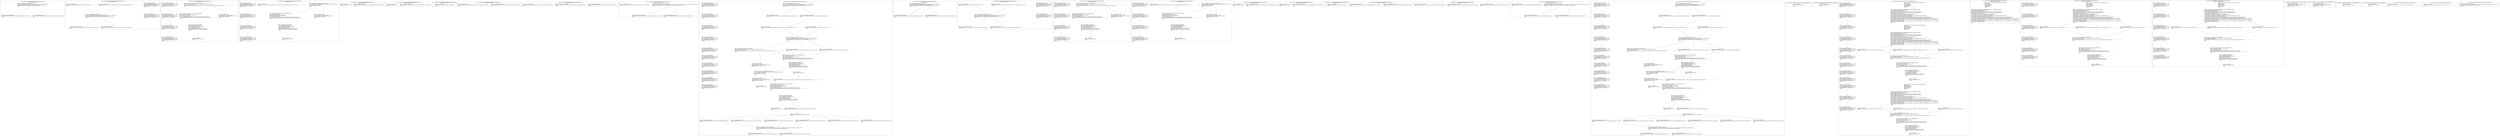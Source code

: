digraph {
node[shape=plaintext];
subgraph cluster_0 {
label="{entry: {methods: [com.ibm.websphere.samples.daytrader.web.prims.PingServletWriter.init]}}"
}
subgraph cluster_1 {
label="{entry: {methods: [com.ibm.websphere.samples.daytrader.web.prims.PingServletWriter.doPost]}}"
}
subgraph cluster_2 {
label="{entry: {methods: [com.ibm.websphere.samples.daytrader.web.prims.PingServletWriter.doGet]}}"
}
subgraph cluster_3 {
label="{entry: {methods: [com.ibm.websphere.samples.daytrader.web.prims.ejb3.PingServlet2MDBQueue.init]}}"
}
subgraph cluster_4 {
label="{entry: {methods: [com.ibm.websphere.samples.daytrader.web.prims.ejb3.PingServlet2MDBQueue.doPost]}}"
}
subgraph cluster_5 {
label="{entry: {methods: [com.ibm.websphere.samples.daytrader.web.prims.ejb3.PingServlet2MDBQueue.doGet]}}"
}
subgraph cluster_6 {
label="{entry: {methods: [com.ibm.websphere.samples.daytrader.web.prims.ejb3.PingServlet2Entity.init]}}"
}
subgraph cluster_7 {
label="{entry: {methods: [com.ibm.websphere.samples.daytrader.web.prims.ejb3.PingServlet2Entity.doPost]}}"
}
subgraph cluster_8 {
label="{entry: {methods: [com.ibm.websphere.samples.daytrader.web.prims.ejb3.PingServlet2Entity.doGet]}}"
}
subgraph cluster_9 {
label="{entry: {methods: [com.ibm.websphere.samples.daytrader.web.TradeAppServlet.init]}}"
}
subgraph cluster_10 {
label="{entry: {methods: [com.ibm.websphere.samples.daytrader.web.TradeAppServlet.doPost]},
  http-param: {action: [login]}}"
n10_0 [label=<<table border="0"><tr><td align="text">  BEGIN {rwset: [[accountprofileejb, accountejb], [accountejb]]}<br align="left" /></td></tr><tr><td align="text">  select * from accountprofileejb ap where ap.userid = (select profile_userid from accountejb a where a.profile_userid=?)<br align="left" /></td></tr><tr><td align="text">  update accountejb set lastLogin=?, logincount=logincount+1 where profile_userid=?<br align="left" /></td></tr><tr><td align="text">  select * from accountejb a where a.profile_userid = ( select userid from accountprofileejb ap where ap.userid = ?)<br align="left" /></td></tr><tr><td align="text">  COMMIT<br align="left" /></td></tr></table>>]
n10_1 [label=<<table border="0"><tr><td align="text">  BEGIN {rwset: [[accountprofileejb, accountejb], []]}<br align="left" /></td></tr><tr><td align="text">  select * from accountejb a where a.profile_userid = ( select userid from accountprofileejb ap where ap.userid = ?)<br align="left" /></td></tr><tr><td align="text">  COMMIT<br align="left" /></td></tr></table>>]
n10_2 [label=<<table border="0"><tr><td align="text">  BEGIN {rwset: [[holdingejb, accountejb], []]}<br align="left" /></td></tr><tr><td align="text">  select * from holdingejb h where h.account_accountid = (select a.accountid from accountejb a where a.profile_userid = ?)<br align="left" /></td></tr><tr><td align="text">  COMMIT<br align="left" /></td></tr></table>>]
n10_0 -> n10_1
n10_0 -> n10_2
}
subgraph cluster_11 {
label="{entry: {methods: [com.ibm.websphere.samples.daytrader.web.TradeAppServlet.doPost]},
  http-param: {action: [register]}}"
n11_0 [label=<<table border="0"><tr><td align="text">  BEGIN {rwset: [[], [accountejb]]}<br align="left" /></td></tr><tr><td align="text">  insert into accountejb ( accountid, creationDate, openBalance, balance, lastLogin, loginCount, logoutCount, profile_userid) VALUES (  ?  ,  ?  ,  ?  ,  ?  ,  ?  ,  ?  ,  ?  ,  ?  )<br align="left" /></td></tr><tr><td align="text">  COMMIT<br align="left" /></td></tr></table>>]
n11_1 [label=<<table border="0"><tr><td align="text">  BEGIN {rwset: [[keygenejb], [keygenejb]]}<br align="left" /></td></tr><tr><td align="text">  select * from keygenejb kg where kg.keyname = ?  for update<br align="left" /></td></tr><tr><td align="text">  insert into keygenejb ( keyname, keyval ) VALUES (  ?  ,  ? )<br align="left" /></td></tr><tr><td align="text">  select * from keygenejb kg where kg.keyname = ?  for update<br align="left" /></td></tr><tr><td align="text">  update keygenejb set keyval = ? where keyname = ?<br align="left" /></td></tr><tr><td align="text">  COMMIT<br align="left" /></td></tr></table>>]
n11_2 [label=<<table border="0"><tr><td align="text">  BEGIN {rwset: [[keygenejb], [keygenejb]]}<br align="left" /></td></tr><tr><td align="text">  select * from keygenejb kg where kg.keyname = ?  for update<br align="left" /></td></tr><tr><td align="text">  insert into keygenejb ( keyname, keyval ) VALUES (  ?  ,  ? )<br align="left" /></td></tr><tr><td align="text">  select * from keygenejb kg where kg.keyname = ?  for update<br align="left" /></td></tr><tr><td align="text">  update keygenejb set keyval = ? where keyname = ?<br align="left" /></td></tr><tr><td align="text">  COMMIT<br align="left" /></td></tr></table>>]
n11_3 [label=<<table border="0"><tr><td align="text">  BEGIN {rwset: [[], [accountprofileejb]]}<br align="left" /></td></tr><tr><td align="text">  insert into accountprofileejb ( userid, passwd, fullname, address, email, creditcard ) VALUES (  ?  ,  ?  ,  ?  ,  ?  ,  ?  ,  ?  )<br align="left" /></td></tr><tr><td align="text">  COMMIT<br align="left" /></td></tr></table>>]
n11_4 [label=<<table border="0"><tr><td align="text">  BEGIN {rwset: [[accountprofileejb, accountejb], [accountejb]]}<br align="left" /></td></tr><tr><td align="text">  select * from accountprofileejb ap where ap.userid = (select profile_userid from accountejb a where a.profile_userid=?)<br align="left" /></td></tr><tr><td align="text">  update accountejb set lastLogin=?, logincount=logincount+1 where profile_userid=?<br align="left" /></td></tr><tr><td align="text">  select * from accountejb a where a.profile_userid = ( select userid from accountprofileejb ap where ap.userid = ?)<br align="left" /></td></tr><tr><td align="text">  COMMIT<br align="left" /></td></tr></table>>]
n11_5 [label=<<table border="0"><tr><td align="text">  BEGIN {rwset: [[accountprofileejb, accountejb], []]}<br align="left" /></td></tr><tr><td align="text">  select * from accountejb a where a.profile_userid = ( select userid from accountprofileejb ap where ap.userid = ?)<br align="left" /></td></tr><tr><td align="text">  COMMIT<br align="left" /></td></tr></table>>]
n11_6 [label=<<table border="0"><tr><td align="text">  BEGIN {rwset: [[holdingejb, accountejb], []]}<br align="left" /></td></tr><tr><td align="text">  select * from holdingejb h where h.account_accountid = (select a.accountid from accountejb a where a.profile_userid = ?)<br align="left" /></td></tr><tr><td align="text">  COMMIT<br align="left" /></td></tr></table>>]
n11_1 -> n11_2
n11_0 -> n11_4
n11_3 -> n11_4
n11_4 -> n11_5
n11_4 -> n11_6
}
subgraph cluster_12 {
label="{entry: {methods: [com.ibm.websphere.samples.daytrader.web.TradeAppServlet.doPost]},
  http-param: {action: [quotes]}}"
}
subgraph cluster_13 {
label="{entry: {methods: [com.ibm.websphere.samples.daytrader.web.TradeAppServlet.doPost]},
  http-param: {action: [buy]}}"
n13_0 [label=<<table border="0"><tr><td align="text">  BEGIN {rwset: [[quoteejb, accountprofileejb, accountejb], [orderejb]]}<br align="left" /></td></tr><tr><td align="text">  select * from accountejb a where a.profile_userid = ( select userid from accountprofileejb ap where ap.userid = ?)<br align="left" /></td></tr><tr><td align="text">  select * from quoteejb q where q.symbol=?<br align="left" /></td></tr><tr><td align="text">  insert into orderejb ( orderid, ordertype, orderstatus, opendate, quantity, price, orderfee, account_accountid,  holding_holdingid, quote_symbol) VALUES (  ?  ,  ?  ,  ?  ,  ?  ,  ?  ,  ?  ,  ?  , ? , ? , ?)<br align="left" /></td></tr><tr><td align="text">  COMMIT<br align="left" /></td></tr></table>>]
n13_1 [label=<<table border="0"><tr><td align="text">  BEGIN {rwset: [[keygenejb], [keygenejb]]}<br align="left" /></td></tr><tr><td align="text">  select * from keygenejb kg where kg.keyname = ?  for update<br align="left" /></td></tr><tr><td align="text">  insert into keygenejb ( keyname, keyval ) VALUES (  ?  ,  ? )<br align="left" /></td></tr><tr><td align="text">  select * from keygenejb kg where kg.keyname = ?  for update<br align="left" /></td></tr><tr><td align="text">  update keygenejb set keyval = ? where keyname = ?<br align="left" /></td></tr><tr><td align="text">  COMMIT<br align="left" /></td></tr></table>>]
n13_2 [label=<<table border="0"><tr><td align="text">  BEGIN {rwset: [[keygenejb], [keygenejb]]}<br align="left" /></td></tr><tr><td align="text">  select * from keygenejb kg where kg.keyname = ?  for update<br align="left" /></td></tr><tr><td align="text">  insert into keygenejb ( keyname, keyval ) VALUES (  ?  ,  ? )<br align="left" /></td></tr><tr><td align="text">  select * from keygenejb kg where kg.keyname = ?  for update<br align="left" /></td></tr><tr><td align="text">  update keygenejb set keyval = ? where keyname = ?<br align="left" /></td></tr><tr><td align="text">  COMMIT<br align="left" /></td></tr></table>>]
n13_3 [label=<<table border="0"><tr><td align="text">  BEGIN {rwset: [[orderejb, accountprofileejb, accountejb], [holdingejb, accountejb]]}<br align="left" /></td></tr><tr><td align="text">  select * from orderejb o where o.orderid = ?<br align="left" /></td></tr><tr><td align="text">  update accountejb set balance = balance + ? where accountid = ?<br align="left" /></td></tr><tr><td align="text">  select * from orderejb o where o.orderid = ?<br align="left" /></td></tr><tr><td align="text">  select * from accountprofileejb ap where ap.userid = (select profile_userid from accountejb a where a.accountid=?)<br align="left" /></td></tr><tr><td align="text">  insert into holdingejb ( holdingid, purchaseDate, purchasePrice, quantity, quote_symbol, account_accountid ) VALUES (  ?  ,  ?  ,  ?  ,  ?  ,  ?  ,  ? )<br align="left" /></td></tr><tr><td align="text">  COMMIT<br align="left" /></td></tr></table>>]
n13_4 [label=<<table border="0"><tr><td align="text">  BEGIN {rwset: [[keygenejb], [keygenejb]]}<br align="left" /></td></tr><tr><td align="text">  select * from keygenejb kg where kg.keyname = ?  for update<br align="left" /></td></tr><tr><td align="text">  insert into keygenejb ( keyname, keyval ) VALUES (  ?  ,  ? )<br align="left" /></td></tr><tr><td align="text">  select * from keygenejb kg where kg.keyname = ?  for update<br align="left" /></td></tr><tr><td align="text">  update keygenejb set keyval = ? where keyname = ?<br align="left" /></td></tr><tr><td align="text">  COMMIT<br align="left" /></td></tr></table>>]
n13_5 [label=<<table border="0"><tr><td align="text">  BEGIN {rwset: [[keygenejb], [keygenejb]]}<br align="left" /></td></tr><tr><td align="text">  select * from keygenejb kg where kg.keyname = ?  for update<br align="left" /></td></tr><tr><td align="text">  insert into keygenejb ( keyname, keyval ) VALUES (  ?  ,  ? )<br align="left" /></td></tr><tr><td align="text">  select * from keygenejb kg where kg.keyname = ?  for update<br align="left" /></td></tr><tr><td align="text">  update keygenejb set keyval = ? where keyname = ?<br align="left" /></td></tr><tr><td align="text">  COMMIT<br align="left" /></td></tr></table>>]
n13_6 [label=<<table border="0"><tr><td align="text">  BEGIN {rwset: [[holdingejb], [orderejb, holdingejb]]}<br align="left" /></td></tr><tr><td align="text">  select * from holdingejb h where h.holdingid = ?<br align="left" /></td></tr><tr><td align="text">  update orderejb set holding_holdingID = ? where orderid = ?<br align="left" /></td></tr><tr><td align="text">  select * from holdingejb h where h.holdingid = ?<br align="left" /></td></tr><tr><td align="text">  delete from holdingejb where holdingid = ?<br align="left" /></td></tr><tr><td align="text">  update orderejb set holding_holdingid=null where holding_holdingid = ?<br align="left" /></td></tr><tr><td align="text">  update orderejb set orderstatus = ?, completiondate = ? where orderid = ?<br align="left" /></td></tr><tr><td align="text">  COMMIT<br align="left" /></td></tr></table>>]
n13_7 [label=<<table border="0"><tr><td align="text">  BEGIN {rwset: [[orderejb], []]}<br align="left" /></td></tr><tr><td align="text">  select * from orderejb o where o.orderid = ?<br align="left" /></td></tr><tr><td align="text">  COMMIT<br align="left" /></td></tr></table>>]
n13_8 [label=<<table border="0"><tr><td align="text">  BEGIN {rwset: [[quoteejb], [quoteejb]]}<br align="left" /></td></tr><tr><td align="text">  select * from quoteejb q where q.symbol=? For Update<br align="left" /></td></tr><tr><td align="text">  update quoteejb set price = ?, change1 = ?, volume = ? where symbol = ?<br align="left" /></td></tr><tr><td align="text">  select * from quoteejb q where q.symbol=?<br align="left" /></td></tr><tr><td align="text">  COMMIT<br align="left" /></td></tr></table>>]
n13_1 -> n13_2
n13_0 -> n13_3
n13_0 -> n13_8
n13_2 -> n13_4
n13_4 -> n13_5
n13_3 -> n13_6
n13_6 -> n13_7
}
subgraph cluster_14 {
label="{entry: {methods: [com.ibm.websphere.samples.daytrader.web.TradeAppServlet.doPost]},
  http-param: {action: [sell]}}"
n14_0 [label=<<table border="0"><tr><td align="text">  BEGIN {rwset: [[quoteejb, accountprofileejb, holdingejb, accountejb], []]}<br align="left" /></td></tr><tr><td align="text">  select * from accountejb a where a.profile_userid = ( select userid from accountprofileejb ap where ap.userid = ?)<br align="left" /></td></tr><tr><td align="text">  select * from holdingejb h where h.holdingid = ?<br align="left" /></td></tr><tr><td align="text">  select * from quoteejb q where q.symbol=?<br align="left" /></td></tr><tr><td align="text">  ROLLBACK<br align="left" /></td></tr></table>>]
n14_1 [label=<<table border="0"><tr><td align="text">  BEGIN {rwset: [[], [orderejb]]}<br align="left" /></td></tr><tr><td align="text">  insert into orderejb ( orderid, ordertype, orderstatus, opendate, quantity, price, orderfee, account_accountid,  holding_holdingid, quote_symbol) VALUES (  ?  ,  ?  ,  ?  ,  ?  ,  ?  ,  ?  ,  ?  , ? , ? , ?)<br align="left" /></td></tr><tr><td align="text">  COMMIT<br align="left" /></td></tr></table>>]
n14_2 [label=<<table border="0"><tr><td align="text">  BEGIN {rwset: [[keygenejb], [keygenejb]]}<br align="left" /></td></tr><tr><td align="text">  select * from keygenejb kg where kg.keyname = ?  for update<br align="left" /></td></tr><tr><td align="text">  insert into keygenejb ( keyname, keyval ) VALUES (  ?  ,  ? )<br align="left" /></td></tr><tr><td align="text">  select * from keygenejb kg where kg.keyname = ?  for update<br align="left" /></td></tr><tr><td align="text">  update keygenejb set keyval = ? where keyname = ?<br align="left" /></td></tr><tr><td align="text">  COMMIT<br align="left" /></td></tr></table>>]
n14_3 [label=<<table border="0"><tr><td align="text">  BEGIN {rwset: [[keygenejb], [keygenejb]]}<br align="left" /></td></tr><tr><td align="text">  select * from keygenejb kg where kg.keyname = ?  for update<br align="left" /></td></tr><tr><td align="text">  insert into keygenejb ( keyname, keyval ) VALUES (  ?  ,  ? )<br align="left" /></td></tr><tr><td align="text">  select * from keygenejb kg where kg.keyname = ?  for update<br align="left" /></td></tr><tr><td align="text">  update keygenejb set keyval = ? where keyname = ?<br align="left" /></td></tr><tr><td align="text">  COMMIT<br align="left" /></td></tr></table>>]
n14_4 [label=<<table border="0"><tr><td align="text">  BEGIN {rwset: [[orderejb, accountprofileejb, accountejb], [holdingejb, accountejb]]}<br align="left" /></td></tr><tr><td align="text">  select * from orderejb o where o.orderid = ?<br align="left" /></td></tr><tr><td align="text">  update holdingejb set purchasedate= ? where holdingid = ?<br align="left" /></td></tr><tr><td align="text">  update accountejb set balance = balance + ? where accountid = ?<br align="left" /></td></tr><tr><td align="text">  select * from orderejb o where o.orderid = ?<br align="left" /></td></tr><tr><td align="text">  select * from accountprofileejb ap where ap.userid = (select profile_userid from accountejb a where a.accountid=?)<br align="left" /></td></tr><tr><td align="text">  insert into holdingejb ( holdingid, purchaseDate, purchasePrice, quantity, quote_symbol, account_accountid ) VALUES (  ?  ,  ?  ,  ?  ,  ?  ,  ?  ,  ? )<br align="left" /></td></tr><tr><td align="text">  COMMIT<br align="left" /></td></tr></table>>]
n14_5 [label=<<table border="0"><tr><td align="text">  BEGIN {rwset: [[keygenejb], [keygenejb]]}<br align="left" /></td></tr><tr><td align="text">  select * from keygenejb kg where kg.keyname = ?  for update<br align="left" /></td></tr><tr><td align="text">  insert into keygenejb ( keyname, keyval ) VALUES (  ?  ,  ? )<br align="left" /></td></tr><tr><td align="text">  select * from keygenejb kg where kg.keyname = ?  for update<br align="left" /></td></tr><tr><td align="text">  update keygenejb set keyval = ? where keyname = ?<br align="left" /></td></tr><tr><td align="text">  COMMIT<br align="left" /></td></tr></table>>]
n14_6 [label=<<table border="0"><tr><td align="text">  BEGIN {rwset: [[keygenejb], [keygenejb]]}<br align="left" /></td></tr><tr><td align="text">  select * from keygenejb kg where kg.keyname = ?  for update<br align="left" /></td></tr><tr><td align="text">  insert into keygenejb ( keyname, keyval ) VALUES (  ?  ,  ? )<br align="left" /></td></tr><tr><td align="text">  select * from keygenejb kg where kg.keyname = ?  for update<br align="left" /></td></tr><tr><td align="text">  update keygenejb set keyval = ? where keyname = ?<br align="left" /></td></tr><tr><td align="text">  COMMIT<br align="left" /></td></tr></table>>]
n14_7 [label=<<table border="0"><tr><td align="text">  BEGIN {rwset: [[holdingejb], [orderejb, holdingejb]]}<br align="left" /></td></tr><tr><td align="text">  select * from holdingejb h where h.holdingid = ?<br align="left" /></td></tr><tr><td align="text">  update orderejb set holding_holdingID = ? where orderid = ?<br align="left" /></td></tr><tr><td align="text">  select * from holdingejb h where h.holdingid = ?<br align="left" /></td></tr><tr><td align="text">  delete from holdingejb where holdingid = ?<br align="left" /></td></tr><tr><td align="text">  update orderejb set holding_holdingid=null where holding_holdingid = ?<br align="left" /></td></tr><tr><td align="text">  update orderejb set orderstatus = ?, completiondate = ? where orderid = ?<br align="left" /></td></tr><tr><td align="text">  COMMIT<br align="left" /></td></tr></table>>]
n14_8 [label=<<table border="0"><tr><td align="text">  BEGIN {rwset: [[orderejb], []]}<br align="left" /></td></tr><tr><td align="text">  select * from orderejb o where o.orderid = ?<br align="left" /></td></tr><tr><td align="text">  COMMIT<br align="left" /></td></tr></table>>]
n14_9 [label=<<table border="0"><tr><td align="text">  BEGIN {rwset: [[quoteejb], [quoteejb]]}<br align="left" /></td></tr><tr><td align="text">  select * from quoteejb q where q.symbol=? For Update<br align="left" /></td></tr><tr><td align="text">  update quoteejb set price = ?, change1 = ?, volume = ? where symbol = ?<br align="left" /></td></tr><tr><td align="text">  select * from quoteejb q where q.symbol=?<br align="left" /></td></tr><tr><td align="text">  COMMIT<br align="left" /></td></tr></table>>]
n14_2 -> n14_3
n14_0 -> n14_4
n14_0 -> n14_9
n14_1 -> n14_4
n14_3 -> n14_5
n14_5 -> n14_6
n14_4 -> n14_7
n14_7 -> n14_8
}
subgraph cluster_15 {
label="{entry: {methods: [com.ibm.websphere.samples.daytrader.web.TradeAppServlet.doPost]},
  http-param: {action: [portfolio]}}"
n15_0 [label=<<table border="0"><tr><td align="text">  BEGIN {rwset: [[holdingejb, accountejb], []]}<br align="left" /></td></tr><tr><td align="text">  select * from holdingejb h where h.account_accountid = (select a.accountid from accountejb a where a.profile_userid = ?)<br align="left" /></td></tr><tr><td align="text">  COMMIT<br align="left" /></td></tr></table>>]
n15_1 [label=<<table border="0"><tr><td align="text">  BEGIN {rwset: [[quoteejb], []]}<br align="left" /></td></tr><tr><td align="text">  select * from quoteejb q where q.symbol=?<br align="left" /></td></tr><tr><td align="text">  COMMIT<br align="left" /></td></tr></table>>]
}
subgraph cluster_16 {
label="{entry: {methods: [com.ibm.websphere.samples.daytrader.web.TradeAppServlet.doPost]},
  http-param: {action: [portfolioNoEdge]}}"
n16_0 [label=<<table border="0"><tr><td align="text">  BEGIN {rwset: [[holdingejb, accountejb], []]}<br align="left" /></td></tr><tr><td align="text">  select * from holdingejb h where h.account_accountid = (select a.accountid from accountejb a where a.profile_userid = ?)<br align="left" /></td></tr><tr><td align="text">  COMMIT<br align="left" /></td></tr></table>>]
n16_1 [label=<<table border="0"><tr><td align="text">  BEGIN {rwset: [[quoteejb], []]}<br align="left" /></td></tr><tr><td align="text">  select * from quoteejb q where q.symbol=?<br align="left" /></td></tr><tr><td align="text">  COMMIT<br align="left" /></td></tr></table>>]
}
subgraph cluster_17 {
label="{entry: {methods: [com.ibm.websphere.samples.daytrader.web.TradeAppServlet.doPost]},
  http-param: {action: [logout]}}"
n17_0 [label=<<table border="0"><tr><td align="text">  BEGIN {rwset: [[], [accountejb]]}<br align="left" /></td></tr><tr><td align="text">  update accountejb set logoutcount=logoutcount+1 where profile_userid=?<br align="left" /></td></tr><tr><td align="text">  COMMIT<br align="left" /></td></tr></table>>]
}
subgraph cluster_18 {
label="{entry: {methods: [com.ibm.websphere.samples.daytrader.web.TradeAppServlet.doPost]},
  http-param: {action: [home]}}"
n18_0 [label=<<table border="0"><tr><td align="text">  BEGIN {rwset: [[accountprofileejb, accountejb], []]}<br align="left" /></td></tr><tr><td align="text">  select * from accountejb a where a.profile_userid = ( select userid from accountprofileejb ap where ap.userid = ?)<br align="left" /></td></tr><tr><td align="text">  COMMIT<br align="left" /></td></tr></table>>]
n18_1 [label=<<table border="0"><tr><td align="text">  BEGIN {rwset: [[holdingejb, accountejb], []]}<br align="left" /></td></tr><tr><td align="text">  select * from holdingejb h where h.account_accountid = (select a.accountid from accountejb a where a.profile_userid = ?)<br align="left" /></td></tr><tr><td align="text">  COMMIT<br align="left" /></td></tr></table>>]
}
subgraph cluster_19 {
label="{entry: {methods: [com.ibm.websphere.samples.daytrader.web.TradeAppServlet.doPost]},
  http-param: {action: [account]}}"
n19_0 [label=<<table border="0"><tr><td align="text">  BEGIN {rwset: [[accountprofileejb, accountejb], []]}<br align="left" /></td></tr><tr><td align="text">  select * from accountejb a where a.profile_userid = ( select userid from accountprofileejb ap where ap.userid = ?)<br align="left" /></td></tr><tr><td align="text">  COMMIT<br align="left" /></td></tr></table>>]
n19_1 [label=<<table border="0"><tr><td align="text">  BEGIN {rwset: [[accountprofileejb, accountejb], []]}<br align="left" /></td></tr><tr><td align="text">  select * from accountprofileejb ap where ap.userid = (select profile_userid from accountejb a where a.profile_userid=?)<br align="left" /></td></tr><tr><td align="text">  COMMIT<br align="left" /></td></tr></table>>]
n19_2 [label=<<table border="0"><tr><td align="text">  BEGIN {rwset: [[orderejb, accountejb], []]}<br align="left" /></td></tr><tr><td align="text">  select * from orderejb o where o.account_accountid = (select a.accountid from accountejb a where a.profile_userid = ?)<br align="left" /></td></tr><tr><td align="text">  COMMIT<br align="left" /></td></tr></table>>]
}
subgraph cluster_20 {
label="{entry: {methods: [com.ibm.websphere.samples.daytrader.web.TradeAppServlet.doPost]},
  http-param: {action: [update_profile]}}"
n20_0 [label=<<table border="0"><tr><td align="text">  BEGIN {rwset: [[accountprofileejb, accountejb], [accountprofileejb]]}<br align="left" /></td></tr><tr><td align="text">  update accountprofileejb set passwd = ?, fullname = ?, address = ?, email = ?, creditcard = ? where userid = (select profile_userid from accountejb a where a.profile_userid=?)<br align="left" /></td></tr><tr><td align="text">  select * from accountprofileejb ap where ap.userid = (select profile_userid from accountejb a where a.profile_userid=?)<br align="left" /></td></tr><tr><td align="text">  COMMIT<br align="left" /></td></tr></table>>]
n20_1 [label=<<table border="0"><tr><td align="text">  BEGIN {rwset: [[accountprofileejb, accountejb], []]}<br align="left" /></td></tr><tr><td align="text">  select * from accountejb a where a.profile_userid = ( select userid from accountprofileejb ap where ap.userid = ?)<br align="left" /></td></tr><tr><td align="text">  COMMIT<br align="left" /></td></tr></table>>]
n20_2 [label=<<table border="0"><tr><td align="text">  BEGIN {rwset: [[accountprofileejb, accountejb], []]}<br align="left" /></td></tr><tr><td align="text">  select * from accountprofileejb ap where ap.userid = (select profile_userid from accountejb a where a.profile_userid=?)<br align="left" /></td></tr><tr><td align="text">  COMMIT<br align="left" /></td></tr></table>>]
n20_3 [label=<<table border="0"><tr><td align="text">  BEGIN {rwset: [[orderejb, accountejb], []]}<br align="left" /></td></tr><tr><td align="text">  select * from orderejb o where o.account_accountid = (select a.accountid from accountejb a where a.profile_userid = ?)<br align="left" /></td></tr><tr><td align="text">  COMMIT<br align="left" /></td></tr></table>>]
n20_0 -> n20_1
n20_0 -> n20_2
}
subgraph cluster_21 {
label="{entry: {methods: [com.ibm.websphere.samples.daytrader.web.TradeAppServlet.doPost]},
  http-param: {action: [mksummary]}}"
}
subgraph cluster_22 {
label="{entry: {methods: [com.ibm.websphere.samples.daytrader.web.TradeAppServlet.doPost]}}"
n22_0 [label=<<table border="0"><tr><td align="text">  BEGIN {rwset: [[accountprofileejb, accountejb], [accountejb]]}<br align="left" /></td></tr><tr><td align="text">  select * from accountprofileejb ap where ap.userid = (select profile_userid from accountejb a where a.profile_userid=?)<br align="left" /></td></tr><tr><td align="text">  update accountejb set lastLogin=?, logincount=logincount+1 where profile_userid=?<br align="left" /></td></tr><tr><td align="text">  select * from accountejb a where a.profile_userid = ( select userid from accountprofileejb ap where ap.userid = ?)<br align="left" /></td></tr><tr><td align="text">  COMMIT<br align="left" /></td></tr></table>>]
n22_1 [label=<<table border="0"><tr><td align="text">  BEGIN {rwset: [[accountprofileejb, accountejb], []]}<br align="left" /></td></tr><tr><td align="text">  select * from accountejb a where a.profile_userid = ( select userid from accountprofileejb ap where ap.userid = ?)<br align="left" /></td></tr><tr><td align="text">  COMMIT<br align="left" /></td></tr></table>>]
n22_2 [label=<<table border="0"><tr><td align="text">  BEGIN {rwset: [[holdingejb, accountejb], []]}<br align="left" /></td></tr><tr><td align="text">  select * from holdingejb h where h.account_accountid = (select a.accountid from accountejb a where a.profile_userid = ?)<br align="left" /></td></tr><tr><td align="text">  COMMIT<br align="left" /></td></tr></table>>]
n22_3 [label=<<table border="0"><tr><td align="text">  BEGIN {rwset: [[], [accountejb]]}<br align="left" /></td></tr><tr><td align="text">  insert into accountejb ( accountid, creationDate, openBalance, balance, lastLogin, loginCount, logoutCount, profile_userid) VALUES (  ?  ,  ?  ,  ?  ,  ?  ,  ?  ,  ?  ,  ?  ,  ?  )<br align="left" /></td></tr><tr><td align="text">  COMMIT<br align="left" /></td></tr></table>>]
n22_4 [label=<<table border="0"><tr><td align="text">  BEGIN {rwset: [[keygenejb], [keygenejb]]}<br align="left" /></td></tr><tr><td align="text">  select * from keygenejb kg where kg.keyname = ?  for update<br align="left" /></td></tr><tr><td align="text">  insert into keygenejb ( keyname, keyval ) VALUES (  ?  ,  ? )<br align="left" /></td></tr><tr><td align="text">  select * from keygenejb kg where kg.keyname = ?  for update<br align="left" /></td></tr><tr><td align="text">  update keygenejb set keyval = ? where keyname = ?<br align="left" /></td></tr><tr><td align="text">  COMMIT<br align="left" /></td></tr></table>>]
n22_5 [label=<<table border="0"><tr><td align="text">  BEGIN {rwset: [[keygenejb], [keygenejb]]}<br align="left" /></td></tr><tr><td align="text">  select * from keygenejb kg where kg.keyname = ?  for update<br align="left" /></td></tr><tr><td align="text">  insert into keygenejb ( keyname, keyval ) VALUES (  ?  ,  ? )<br align="left" /></td></tr><tr><td align="text">  select * from keygenejb kg where kg.keyname = ?  for update<br align="left" /></td></tr><tr><td align="text">  update keygenejb set keyval = ? where keyname = ?<br align="left" /></td></tr><tr><td align="text">  COMMIT<br align="left" /></td></tr></table>>]
n22_6 [label=<<table border="0"><tr><td align="text">  BEGIN {rwset: [[], [accountprofileejb]]}<br align="left" /></td></tr><tr><td align="text">  insert into accountprofileejb ( userid, passwd, fullname, address, email, creditcard ) VALUES (  ?  ,  ?  ,  ?  ,  ?  ,  ?  ,  ?  )<br align="left" /></td></tr><tr><td align="text">  COMMIT<br align="left" /></td></tr></table>>]
n22_7 [label=<<table border="0"><tr><td align="text">  BEGIN {rwset: [[accountprofileejb, accountejb], [accountejb]]}<br align="left" /></td></tr><tr><td align="text">  select * from accountprofileejb ap where ap.userid = (select profile_userid from accountejb a where a.profile_userid=?)<br align="left" /></td></tr><tr><td align="text">  update accountejb set lastLogin=?, logincount=logincount+1 where profile_userid=?<br align="left" /></td></tr><tr><td align="text">  select * from accountejb a where a.profile_userid = ( select userid from accountprofileejb ap where ap.userid = ?)<br align="left" /></td></tr><tr><td align="text">  COMMIT<br align="left" /></td></tr></table>>]
n22_8 [label=<<table border="0"><tr><td align="text">  BEGIN {rwset: [[accountprofileejb, accountejb], []]}<br align="left" /></td></tr><tr><td align="text">  select * from accountejb a where a.profile_userid = ( select userid from accountprofileejb ap where ap.userid = ?)<br align="left" /></td></tr><tr><td align="text">  COMMIT<br align="left" /></td></tr></table>>]
n22_9 [label=<<table border="0"><tr><td align="text">  BEGIN {rwset: [[holdingejb, accountejb], []]}<br align="left" /></td></tr><tr><td align="text">  select * from holdingejb h where h.account_accountid = (select a.accountid from accountejb a where a.profile_userid = ?)<br align="left" /></td></tr><tr><td align="text">  COMMIT<br align="left" /></td></tr></table>>]
n22_10 [label=<<table border="0"><tr><td align="text">  BEGIN {rwset: [[quoteejb, accountprofileejb, accountejb], [orderejb]]}<br align="left" /></td></tr><tr><td align="text">  select * from accountejb a where a.profile_userid = ( select userid from accountprofileejb ap where ap.userid = ?)<br align="left" /></td></tr><tr><td align="text">  select * from quoteejb q where q.symbol=?<br align="left" /></td></tr><tr><td align="text">  insert into orderejb ( orderid, ordertype, orderstatus, opendate, quantity, price, orderfee, account_accountid,  holding_holdingid, quote_symbol) VALUES (  ?  ,  ?  ,  ?  ,  ?  ,  ?  ,  ?  ,  ?  , ? , ? , ?)<br align="left" /></td></tr><tr><td align="text">  COMMIT<br align="left" /></td></tr></table>>]
n22_11 [label=<<table border="0"><tr><td align="text">  BEGIN {rwset: [[keygenejb], [keygenejb]]}<br align="left" /></td></tr><tr><td align="text">  select * from keygenejb kg where kg.keyname = ?  for update<br align="left" /></td></tr><tr><td align="text">  insert into keygenejb ( keyname, keyval ) VALUES (  ?  ,  ? )<br align="left" /></td></tr><tr><td align="text">  select * from keygenejb kg where kg.keyname = ?  for update<br align="left" /></td></tr><tr><td align="text">  update keygenejb set keyval = ? where keyname = ?<br align="left" /></td></tr><tr><td align="text">  COMMIT<br align="left" /></td></tr></table>>]
n22_12 [label=<<table border="0"><tr><td align="text">  BEGIN {rwset: [[keygenejb], [keygenejb]]}<br align="left" /></td></tr><tr><td align="text">  select * from keygenejb kg where kg.keyname = ?  for update<br align="left" /></td></tr><tr><td align="text">  insert into keygenejb ( keyname, keyval ) VALUES (  ?  ,  ? )<br align="left" /></td></tr><tr><td align="text">  select * from keygenejb kg where kg.keyname = ?  for update<br align="left" /></td></tr><tr><td align="text">  update keygenejb set keyval = ? where keyname = ?<br align="left" /></td></tr><tr><td align="text">  COMMIT<br align="left" /></td></tr></table>>]
n22_13 [label=<<table border="0"><tr><td align="text">  BEGIN {rwset: [[orderejb, accountprofileejb, accountejb], [holdingejb, accountejb]]}<br align="left" /></td></tr><tr><td align="text">  select * from orderejb o where o.orderid = ?<br align="left" /></td></tr><tr><td align="text">  update accountejb set balance = balance + ? where accountid = ?<br align="left" /></td></tr><tr><td align="text">  select * from orderejb o where o.orderid = ?<br align="left" /></td></tr><tr><td align="text">  select * from accountprofileejb ap where ap.userid = (select profile_userid from accountejb a where a.accountid=?)<br align="left" /></td></tr><tr><td align="text">  insert into holdingejb ( holdingid, purchaseDate, purchasePrice, quantity, quote_symbol, account_accountid ) VALUES (  ?  ,  ?  ,  ?  ,  ?  ,  ?  ,  ? )<br align="left" /></td></tr><tr><td align="text">  COMMIT<br align="left" /></td></tr></table>>]
n22_14 [label=<<table border="0"><tr><td align="text">  BEGIN {rwset: [[keygenejb], [keygenejb]]}<br align="left" /></td></tr><tr><td align="text">  select * from keygenejb kg where kg.keyname = ?  for update<br align="left" /></td></tr><tr><td align="text">  insert into keygenejb ( keyname, keyval ) VALUES (  ?  ,  ? )<br align="left" /></td></tr><tr><td align="text">  select * from keygenejb kg where kg.keyname = ?  for update<br align="left" /></td></tr><tr><td align="text">  update keygenejb set keyval = ? where keyname = ?<br align="left" /></td></tr><tr><td align="text">  COMMIT<br align="left" /></td></tr></table>>]
n22_15 [label=<<table border="0"><tr><td align="text">  BEGIN {rwset: [[keygenejb], [keygenejb]]}<br align="left" /></td></tr><tr><td align="text">  select * from keygenejb kg where kg.keyname = ?  for update<br align="left" /></td></tr><tr><td align="text">  insert into keygenejb ( keyname, keyval ) VALUES (  ?  ,  ? )<br align="left" /></td></tr><tr><td align="text">  select * from keygenejb kg where kg.keyname = ?  for update<br align="left" /></td></tr><tr><td align="text">  update keygenejb set keyval = ? where keyname = ?<br align="left" /></td></tr><tr><td align="text">  COMMIT<br align="left" /></td></tr></table>>]
n22_16 [label=<<table border="0"><tr><td align="text">  BEGIN {rwset: [[holdingejb], [orderejb, holdingejb]]}<br align="left" /></td></tr><tr><td align="text">  select * from holdingejb h where h.holdingid = ?<br align="left" /></td></tr><tr><td align="text">  update orderejb set holding_holdingID = ? where orderid = ?<br align="left" /></td></tr><tr><td align="text">  select * from holdingejb h where h.holdingid = ?<br align="left" /></td></tr><tr><td align="text">  delete from holdingejb where holdingid = ?<br align="left" /></td></tr><tr><td align="text">  update orderejb set holding_holdingid=null where holding_holdingid = ?<br align="left" /></td></tr><tr><td align="text">  update orderejb set orderstatus = ?, completiondate = ? where orderid = ?<br align="left" /></td></tr><tr><td align="text">  COMMIT<br align="left" /></td></tr></table>>]
n22_17 [label=<<table border="0"><tr><td align="text">  BEGIN {rwset: [[orderejb], []]}<br align="left" /></td></tr><tr><td align="text">  select * from orderejb o where o.orderid = ?<br align="left" /></td></tr><tr><td align="text">  COMMIT<br align="left" /></td></tr></table>>]
n22_18 [label=<<table border="0"><tr><td align="text">  BEGIN {rwset: [[quoteejb], [quoteejb]]}<br align="left" /></td></tr><tr><td align="text">  select * from quoteejb q where q.symbol=? For Update<br align="left" /></td></tr><tr><td align="text">  update quoteejb set price = ?, change1 = ?, volume = ? where symbol = ?<br align="left" /></td></tr><tr><td align="text">  select * from quoteejb q where q.symbol=?<br align="left" /></td></tr><tr><td align="text">  COMMIT<br align="left" /></td></tr></table>>]
n22_19 [label=<<table border="0"><tr><td align="text">  BEGIN {rwset: [[quoteejb, accountprofileejb, holdingejb, accountejb], []]}<br align="left" /></td></tr><tr><td align="text">  select * from accountejb a where a.profile_userid = ( select userid from accountprofileejb ap where ap.userid = ?)<br align="left" /></td></tr><tr><td align="text">  select * from holdingejb h where h.holdingid = ?<br align="left" /></td></tr><tr><td align="text">  select * from quoteejb q where q.symbol=?<br align="left" /></td></tr><tr><td align="text">  ROLLBACK<br align="left" /></td></tr></table>>]
n22_20 [label=<<table border="0"><tr><td align="text">  BEGIN {rwset: [[], [orderejb]]}<br align="left" /></td></tr><tr><td align="text">  insert into orderejb ( orderid, ordertype, orderstatus, opendate, quantity, price, orderfee, account_accountid,  holding_holdingid, quote_symbol) VALUES (  ?  ,  ?  ,  ?  ,  ?  ,  ?  ,  ?  ,  ?  , ? , ? , ?)<br align="left" /></td></tr><tr><td align="text">  COMMIT<br align="left" /></td></tr></table>>]
n22_21 [label=<<table border="0"><tr><td align="text">  BEGIN {rwset: [[keygenejb], [keygenejb]]}<br align="left" /></td></tr><tr><td align="text">  select * from keygenejb kg where kg.keyname = ?  for update<br align="left" /></td></tr><tr><td align="text">  insert into keygenejb ( keyname, keyval ) VALUES (  ?  ,  ? )<br align="left" /></td></tr><tr><td align="text">  select * from keygenejb kg where kg.keyname = ?  for update<br align="left" /></td></tr><tr><td align="text">  update keygenejb set keyval = ? where keyname = ?<br align="left" /></td></tr><tr><td align="text">  COMMIT<br align="left" /></td></tr></table>>]
n22_22 [label=<<table border="0"><tr><td align="text">  BEGIN {rwset: [[keygenejb], [keygenejb]]}<br align="left" /></td></tr><tr><td align="text">  select * from keygenejb kg where kg.keyname = ?  for update<br align="left" /></td></tr><tr><td align="text">  insert into keygenejb ( keyname, keyval ) VALUES (  ?  ,  ? )<br align="left" /></td></tr><tr><td align="text">  select * from keygenejb kg where kg.keyname = ?  for update<br align="left" /></td></tr><tr><td align="text">  update keygenejb set keyval = ? where keyname = ?<br align="left" /></td></tr><tr><td align="text">  COMMIT<br align="left" /></td></tr></table>>]
n22_23 [label=<<table border="0"><tr><td align="text">  BEGIN {rwset: [[orderejb, accountprofileejb, accountejb], [holdingejb, accountejb]]}<br align="left" /></td></tr><tr><td align="text">  select * from orderejb o where o.orderid = ?<br align="left" /></td></tr><tr><td align="text">  update holdingejb set purchasedate= ? where holdingid = ?<br align="left" /></td></tr><tr><td align="text">  update accountejb set balance = balance + ? where accountid = ?<br align="left" /></td></tr><tr><td align="text">  select * from orderejb o where o.orderid = ?<br align="left" /></td></tr><tr><td align="text">  select * from accountprofileejb ap where ap.userid = (select profile_userid from accountejb a where a.accountid=?)<br align="left" /></td></tr><tr><td align="text">  insert into holdingejb ( holdingid, purchaseDate, purchasePrice, quantity, quote_symbol, account_accountid ) VALUES (  ?  ,  ?  ,  ?  ,  ?  ,  ?  ,  ? )<br align="left" /></td></tr><tr><td align="text">  COMMIT<br align="left" /></td></tr></table>>]
n22_24 [label=<<table border="0"><tr><td align="text">  BEGIN {rwset: [[keygenejb], [keygenejb]]}<br align="left" /></td></tr><tr><td align="text">  select * from keygenejb kg where kg.keyname = ?  for update<br align="left" /></td></tr><tr><td align="text">  insert into keygenejb ( keyname, keyval ) VALUES (  ?  ,  ? )<br align="left" /></td></tr><tr><td align="text">  select * from keygenejb kg where kg.keyname = ?  for update<br align="left" /></td></tr><tr><td align="text">  update keygenejb set keyval = ? where keyname = ?<br align="left" /></td></tr><tr><td align="text">  COMMIT<br align="left" /></td></tr></table>>]
n22_25 [label=<<table border="0"><tr><td align="text">  BEGIN {rwset: [[keygenejb], [keygenejb]]}<br align="left" /></td></tr><tr><td align="text">  select * from keygenejb kg where kg.keyname = ?  for update<br align="left" /></td></tr><tr><td align="text">  insert into keygenejb ( keyname, keyval ) VALUES (  ?  ,  ? )<br align="left" /></td></tr><tr><td align="text">  select * from keygenejb kg where kg.keyname = ?  for update<br align="left" /></td></tr><tr><td align="text">  update keygenejb set keyval = ? where keyname = ?<br align="left" /></td></tr><tr><td align="text">  COMMIT<br align="left" /></td></tr></table>>]
n22_26 [label=<<table border="0"><tr><td align="text">  BEGIN {rwset: [[holdingejb], [orderejb, holdingejb]]}<br align="left" /></td></tr><tr><td align="text">  select * from holdingejb h where h.holdingid = ?<br align="left" /></td></tr><tr><td align="text">  update orderejb set holding_holdingID = ? where orderid = ?<br align="left" /></td></tr><tr><td align="text">  select * from holdingejb h where h.holdingid = ?<br align="left" /></td></tr><tr><td align="text">  delete from holdingejb where holdingid = ?<br align="left" /></td></tr><tr><td align="text">  update orderejb set holding_holdingid=null where holding_holdingid = ?<br align="left" /></td></tr><tr><td align="text">  update orderejb set orderstatus = ?, completiondate = ? where orderid = ?<br align="left" /></td></tr><tr><td align="text">  COMMIT<br align="left" /></td></tr></table>>]
n22_27 [label=<<table border="0"><tr><td align="text">  BEGIN {rwset: [[orderejb], []]}<br align="left" /></td></tr><tr><td align="text">  select * from orderejb o where o.orderid = ?<br align="left" /></td></tr><tr><td align="text">  COMMIT<br align="left" /></td></tr></table>>]
n22_28 [label=<<table border="0"><tr><td align="text">  BEGIN {rwset: [[quoteejb], [quoteejb]]}<br align="left" /></td></tr><tr><td align="text">  select * from quoteejb q where q.symbol=? For Update<br align="left" /></td></tr><tr><td align="text">  update quoteejb set price = ?, change1 = ?, volume = ? where symbol = ?<br align="left" /></td></tr><tr><td align="text">  select * from quoteejb q where q.symbol=?<br align="left" /></td></tr><tr><td align="text">  COMMIT<br align="left" /></td></tr></table>>]
n22_29 [label=<<table border="0"><tr><td align="text">  BEGIN {rwset: [[holdingejb, accountejb], []]}<br align="left" /></td></tr><tr><td align="text">  select * from holdingejb h where h.account_accountid = (select a.accountid from accountejb a where a.profile_userid = ?)<br align="left" /></td></tr><tr><td align="text">  COMMIT<br align="left" /></td></tr></table>>]
n22_30 [label=<<table border="0"><tr><td align="text">  BEGIN {rwset: [[quoteejb], []]}<br align="left" /></td></tr><tr><td align="text">  select * from quoteejb q where q.symbol=?<br align="left" /></td></tr><tr><td align="text">  COMMIT<br align="left" /></td></tr></table>>]
n22_31 [label=<<table border="0"><tr><td align="text">  BEGIN {rwset: [[], [accountejb]]}<br align="left" /></td></tr><tr><td align="text">  update accountejb set logoutcount=logoutcount+1 where profile_userid=?<br align="left" /></td></tr><tr><td align="text">  COMMIT<br align="left" /></td></tr></table>>]
n22_32 [label=<<table border="0"><tr><td align="text">  BEGIN {rwset: [[accountprofileejb, accountejb], []]}<br align="left" /></td></tr><tr><td align="text">  select * from accountejb a where a.profile_userid = ( select userid from accountprofileejb ap where ap.userid = ?)<br align="left" /></td></tr><tr><td align="text">  COMMIT<br align="left" /></td></tr></table>>]
n22_33 [label=<<table border="0"><tr><td align="text">  BEGIN {rwset: [[holdingejb, accountejb], []]}<br align="left" /></td></tr><tr><td align="text">  select * from holdingejb h where h.account_accountid = (select a.accountid from accountejb a where a.profile_userid = ?)<br align="left" /></td></tr><tr><td align="text">  COMMIT<br align="left" /></td></tr></table>>]
n22_34 [label=<<table border="0"><tr><td align="text">  BEGIN {rwset: [[accountprofileejb, accountejb], []]}<br align="left" /></td></tr><tr><td align="text">  select * from accountejb a where a.profile_userid = ( select userid from accountprofileejb ap where ap.userid = ?)<br align="left" /></td></tr><tr><td align="text">  COMMIT<br align="left" /></td></tr></table>>]
n22_35 [label=<<table border="0"><tr><td align="text">  BEGIN {rwset: [[accountprofileejb, accountejb], []]}<br align="left" /></td></tr><tr><td align="text">  select * from accountprofileejb ap where ap.userid = (select profile_userid from accountejb a where a.profile_userid=?)<br align="left" /></td></tr><tr><td align="text">  COMMIT<br align="left" /></td></tr></table>>]
n22_36 [label=<<table border="0"><tr><td align="text">  BEGIN {rwset: [[orderejb, accountejb], []]}<br align="left" /></td></tr><tr><td align="text">  select * from orderejb o where o.account_accountid = (select a.accountid from accountejb a where a.profile_userid = ?)<br align="left" /></td></tr><tr><td align="text">  COMMIT<br align="left" /></td></tr></table>>]
n22_37 [label=<<table border="0"><tr><td align="text">  BEGIN {rwset: [[accountprofileejb, accountejb], [accountprofileejb]]}<br align="left" /></td></tr><tr><td align="text">  update accountprofileejb set passwd = ?, fullname = ?, address = ?, email = ?, creditcard = ? where userid = (select profile_userid from accountejb a where a.profile_userid=?)<br align="left" /></td></tr><tr><td align="text">  select * from accountprofileejb ap where ap.userid = (select profile_userid from accountejb a where a.profile_userid=?)<br align="left" /></td></tr><tr><td align="text">  COMMIT<br align="left" /></td></tr></table>>]
n22_38 [label=<<table border="0"><tr><td align="text">  BEGIN {rwset: [[accountprofileejb, accountejb], []]}<br align="left" /></td></tr><tr><td align="text">  select * from accountejb a where a.profile_userid = ( select userid from accountprofileejb ap where ap.userid = ?)<br align="left" /></td></tr><tr><td align="text">  COMMIT<br align="left" /></td></tr></table>>]
n22_39 [label=<<table border="0"><tr><td align="text">  BEGIN {rwset: [[accountprofileejb, accountejb], []]}<br align="left" /></td></tr><tr><td align="text">  select * from accountprofileejb ap where ap.userid = (select profile_userid from accountejb a where a.profile_userid=?)<br align="left" /></td></tr><tr><td align="text">  COMMIT<br align="left" /></td></tr></table>>]
n22_40 [label=<<table border="0"><tr><td align="text">  BEGIN {rwset: [[orderejb, accountejb], []]}<br align="left" /></td></tr><tr><td align="text">  select * from orderejb o where o.account_accountid = (select a.accountid from accountejb a where a.profile_userid = ?)<br align="left" /></td></tr><tr><td align="text">  COMMIT<br align="left" /></td></tr></table>>]
n22_0 -> n22_1
n22_0 -> n22_2
n22_1 -> n22_3
n22_1 -> n22_6
n22_2 -> n22_3
n22_4 -> n22_5
n22_3 -> n22_7
n22_6 -> n22_7
n22_7 -> n22_8
n22_7 -> n22_9
n22_7 -> n22_10
n22_5 -> n22_11
n22_11 -> n22_12
n22_8 -> n22_13
n22_9 -> n22_13
n22_10 -> n22_13
n22_10 -> n22_18
n22_12 -> n22_14
n22_14 -> n22_15
n22_13 -> n22_16
n22_16 -> n22_17
n22_16 -> n22_19
n22_18 -> n22_19
n22_17 -> n22_20
n22_15 -> n22_21
n22_21 -> n22_22
n22_19 -> n22_23
n22_19 -> n22_28
n22_20 -> n22_23
n22_22 -> n22_24
n22_24 -> n22_25
n22_23 -> n22_26
n22_26 -> n22_27
n22_26 -> n22_29
n22_28 -> n22_30
n22_29 -> n22_31
n22_31 -> n22_32
n22_31 -> n22_33
n22_31 -> n22_34
n22_31 -> n22_35
n22_31 -> n22_36
n22_31 -> n22_40
n22_32 -> n22_37
n22_34 -> n22_37
n22_35 -> n22_37
n22_37 -> n22_38
n22_37 -> n22_39
}
subgraph cluster_23 {
label="{entry: {methods: [com.ibm.websphere.samples.daytrader.web.TradeAppServlet.doGet]},
  http-param: {action: [login]}}"
n23_0 [label=<<table border="0"><tr><td align="text">  BEGIN {rwset: [[accountprofileejb, accountejb], [accountejb]]}<br align="left" /></td></tr><tr><td align="text">  select * from accountprofileejb ap where ap.userid = (select profile_userid from accountejb a where a.profile_userid=?)<br align="left" /></td></tr><tr><td align="text">  update accountejb set lastLogin=?, logincount=logincount+1 where profile_userid=?<br align="left" /></td></tr><tr><td align="text">  select * from accountejb a where a.profile_userid = ( select userid from accountprofileejb ap where ap.userid = ?)<br align="left" /></td></tr><tr><td align="text">  COMMIT<br align="left" /></td></tr></table>>]
n23_1 [label=<<table border="0"><tr><td align="text">  BEGIN {rwset: [[accountprofileejb, accountejb], []]}<br align="left" /></td></tr><tr><td align="text">  select * from accountejb a where a.profile_userid = ( select userid from accountprofileejb ap where ap.userid = ?)<br align="left" /></td></tr><tr><td align="text">  COMMIT<br align="left" /></td></tr></table>>]
n23_2 [label=<<table border="0"><tr><td align="text">  BEGIN {rwset: [[holdingejb, accountejb], []]}<br align="left" /></td></tr><tr><td align="text">  select * from holdingejb h where h.account_accountid = (select a.accountid from accountejb a where a.profile_userid = ?)<br align="left" /></td></tr><tr><td align="text">  COMMIT<br align="left" /></td></tr></table>>]
n23_0 -> n23_1
n23_0 -> n23_2
}
subgraph cluster_24 {
label="{entry: {methods: [com.ibm.websphere.samples.daytrader.web.TradeAppServlet.doGet]},
  http-param: {action: [register]}}"
n24_0 [label=<<table border="0"><tr><td align="text">  BEGIN {rwset: [[], [accountejb]]}<br align="left" /></td></tr><tr><td align="text">  insert into accountejb ( accountid, creationDate, openBalance, balance, lastLogin, loginCount, logoutCount, profile_userid) VALUES (  ?  ,  ?  ,  ?  ,  ?  ,  ?  ,  ?  ,  ?  ,  ?  )<br align="left" /></td></tr><tr><td align="text">  COMMIT<br align="left" /></td></tr></table>>]
n24_1 [label=<<table border="0"><tr><td align="text">  BEGIN {rwset: [[keygenejb], [keygenejb]]}<br align="left" /></td></tr><tr><td align="text">  select * from keygenejb kg where kg.keyname = ?  for update<br align="left" /></td></tr><tr><td align="text">  insert into keygenejb ( keyname, keyval ) VALUES (  ?  ,  ? )<br align="left" /></td></tr><tr><td align="text">  select * from keygenejb kg where kg.keyname = ?  for update<br align="left" /></td></tr><tr><td align="text">  update keygenejb set keyval = ? where keyname = ?<br align="left" /></td></tr><tr><td align="text">  COMMIT<br align="left" /></td></tr></table>>]
n24_2 [label=<<table border="0"><tr><td align="text">  BEGIN {rwset: [[keygenejb], [keygenejb]]}<br align="left" /></td></tr><tr><td align="text">  select * from keygenejb kg where kg.keyname = ?  for update<br align="left" /></td></tr><tr><td align="text">  insert into keygenejb ( keyname, keyval ) VALUES (  ?  ,  ? )<br align="left" /></td></tr><tr><td align="text">  select * from keygenejb kg where kg.keyname = ?  for update<br align="left" /></td></tr><tr><td align="text">  update keygenejb set keyval = ? where keyname = ?<br align="left" /></td></tr><tr><td align="text">  COMMIT<br align="left" /></td></tr></table>>]
n24_3 [label=<<table border="0"><tr><td align="text">  BEGIN {rwset: [[], [accountprofileejb]]}<br align="left" /></td></tr><tr><td align="text">  insert into accountprofileejb ( userid, passwd, fullname, address, email, creditcard ) VALUES (  ?  ,  ?  ,  ?  ,  ?  ,  ?  ,  ?  )<br align="left" /></td></tr><tr><td align="text">  COMMIT<br align="left" /></td></tr></table>>]
n24_4 [label=<<table border="0"><tr><td align="text">  BEGIN {rwset: [[accountprofileejb, accountejb], [accountejb]]}<br align="left" /></td></tr><tr><td align="text">  select * from accountprofileejb ap where ap.userid = (select profile_userid from accountejb a where a.profile_userid=?)<br align="left" /></td></tr><tr><td align="text">  update accountejb set lastLogin=?, logincount=logincount+1 where profile_userid=?<br align="left" /></td></tr><tr><td align="text">  select * from accountejb a where a.profile_userid = ( select userid from accountprofileejb ap where ap.userid = ?)<br align="left" /></td></tr><tr><td align="text">  COMMIT<br align="left" /></td></tr></table>>]
n24_5 [label=<<table border="0"><tr><td align="text">  BEGIN {rwset: [[accountprofileejb, accountejb], []]}<br align="left" /></td></tr><tr><td align="text">  select * from accountejb a where a.profile_userid = ( select userid from accountprofileejb ap where ap.userid = ?)<br align="left" /></td></tr><tr><td align="text">  COMMIT<br align="left" /></td></tr></table>>]
n24_6 [label=<<table border="0"><tr><td align="text">  BEGIN {rwset: [[holdingejb, accountejb], []]}<br align="left" /></td></tr><tr><td align="text">  select * from holdingejb h where h.account_accountid = (select a.accountid from accountejb a where a.profile_userid = ?)<br align="left" /></td></tr><tr><td align="text">  COMMIT<br align="left" /></td></tr></table>>]
n24_1 -> n24_2
n24_0 -> n24_4
n24_3 -> n24_4
n24_4 -> n24_5
n24_4 -> n24_6
}
subgraph cluster_25 {
label="{entry: {methods: [com.ibm.websphere.samples.daytrader.web.TradeAppServlet.doGet]},
  http-param: {action: [quotes]}}"
}
subgraph cluster_26 {
label="{entry: {methods: [com.ibm.websphere.samples.daytrader.web.TradeAppServlet.doGet]},
  http-param: {action: [buy]}}"
n26_0 [label=<<table border="0"><tr><td align="text">  BEGIN {rwset: [[quoteejb, accountprofileejb, accountejb], [orderejb]]}<br align="left" /></td></tr><tr><td align="text">  select * from accountejb a where a.profile_userid = ( select userid from accountprofileejb ap where ap.userid = ?)<br align="left" /></td></tr><tr><td align="text">  select * from quoteejb q where q.symbol=?<br align="left" /></td></tr><tr><td align="text">  insert into orderejb ( orderid, ordertype, orderstatus, opendate, quantity, price, orderfee, account_accountid,  holding_holdingid, quote_symbol) VALUES (  ?  ,  ?  ,  ?  ,  ?  ,  ?  ,  ?  ,  ?  , ? , ? , ?)<br align="left" /></td></tr><tr><td align="text">  COMMIT<br align="left" /></td></tr></table>>]
n26_1 [label=<<table border="0"><tr><td align="text">  BEGIN {rwset: [[keygenejb], [keygenejb]]}<br align="left" /></td></tr><tr><td align="text">  select * from keygenejb kg where kg.keyname = ?  for update<br align="left" /></td></tr><tr><td align="text">  insert into keygenejb ( keyname, keyval ) VALUES (  ?  ,  ? )<br align="left" /></td></tr><tr><td align="text">  select * from keygenejb kg where kg.keyname = ?  for update<br align="left" /></td></tr><tr><td align="text">  update keygenejb set keyval = ? where keyname = ?<br align="left" /></td></tr><tr><td align="text">  COMMIT<br align="left" /></td></tr></table>>]
n26_2 [label=<<table border="0"><tr><td align="text">  BEGIN {rwset: [[keygenejb], [keygenejb]]}<br align="left" /></td></tr><tr><td align="text">  select * from keygenejb kg where kg.keyname = ?  for update<br align="left" /></td></tr><tr><td align="text">  insert into keygenejb ( keyname, keyval ) VALUES (  ?  ,  ? )<br align="left" /></td></tr><tr><td align="text">  select * from keygenejb kg where kg.keyname = ?  for update<br align="left" /></td></tr><tr><td align="text">  update keygenejb set keyval = ? where keyname = ?<br align="left" /></td></tr><tr><td align="text">  COMMIT<br align="left" /></td></tr></table>>]
n26_3 [label=<<table border="0"><tr><td align="text">  BEGIN {rwset: [[orderejb, accountprofileejb, accountejb], [holdingejb, accountejb]]}<br align="left" /></td></tr><tr><td align="text">  select * from orderejb o where o.orderid = ?<br align="left" /></td></tr><tr><td align="text">  update accountejb set balance = balance + ? where accountid = ?<br align="left" /></td></tr><tr><td align="text">  select * from orderejb o where o.orderid = ?<br align="left" /></td></tr><tr><td align="text">  select * from accountprofileejb ap where ap.userid = (select profile_userid from accountejb a where a.accountid=?)<br align="left" /></td></tr><tr><td align="text">  insert into holdingejb ( holdingid, purchaseDate, purchasePrice, quantity, quote_symbol, account_accountid ) VALUES (  ?  ,  ?  ,  ?  ,  ?  ,  ?  ,  ? )<br align="left" /></td></tr><tr><td align="text">  COMMIT<br align="left" /></td></tr></table>>]
n26_4 [label=<<table border="0"><tr><td align="text">  BEGIN {rwset: [[keygenejb], [keygenejb]]}<br align="left" /></td></tr><tr><td align="text">  select * from keygenejb kg where kg.keyname = ?  for update<br align="left" /></td></tr><tr><td align="text">  insert into keygenejb ( keyname, keyval ) VALUES (  ?  ,  ? )<br align="left" /></td></tr><tr><td align="text">  select * from keygenejb kg where kg.keyname = ?  for update<br align="left" /></td></tr><tr><td align="text">  update keygenejb set keyval = ? where keyname = ?<br align="left" /></td></tr><tr><td align="text">  COMMIT<br align="left" /></td></tr></table>>]
n26_5 [label=<<table border="0"><tr><td align="text">  BEGIN {rwset: [[keygenejb], [keygenejb]]}<br align="left" /></td></tr><tr><td align="text">  select * from keygenejb kg where kg.keyname = ?  for update<br align="left" /></td></tr><tr><td align="text">  insert into keygenejb ( keyname, keyval ) VALUES (  ?  ,  ? )<br align="left" /></td></tr><tr><td align="text">  select * from keygenejb kg where kg.keyname = ?  for update<br align="left" /></td></tr><tr><td align="text">  update keygenejb set keyval = ? where keyname = ?<br align="left" /></td></tr><tr><td align="text">  COMMIT<br align="left" /></td></tr></table>>]
n26_6 [label=<<table border="0"><tr><td align="text">  BEGIN {rwset: [[holdingejb], [orderejb, holdingejb]]}<br align="left" /></td></tr><tr><td align="text">  select * from holdingejb h where h.holdingid = ?<br align="left" /></td></tr><tr><td align="text">  update orderejb set holding_holdingID = ? where orderid = ?<br align="left" /></td></tr><tr><td align="text">  select * from holdingejb h where h.holdingid = ?<br align="left" /></td></tr><tr><td align="text">  delete from holdingejb where holdingid = ?<br align="left" /></td></tr><tr><td align="text">  update orderejb set holding_holdingid=null where holding_holdingid = ?<br align="left" /></td></tr><tr><td align="text">  update orderejb set orderstatus = ?, completiondate = ? where orderid = ?<br align="left" /></td></tr><tr><td align="text">  COMMIT<br align="left" /></td></tr></table>>]
n26_7 [label=<<table border="0"><tr><td align="text">  BEGIN {rwset: [[orderejb], []]}<br align="left" /></td></tr><tr><td align="text">  select * from orderejb o where o.orderid = ?<br align="left" /></td></tr><tr><td align="text">  COMMIT<br align="left" /></td></tr></table>>]
n26_8 [label=<<table border="0"><tr><td align="text">  BEGIN {rwset: [[quoteejb], [quoteejb]]}<br align="left" /></td></tr><tr><td align="text">  select * from quoteejb q where q.symbol=? For Update<br align="left" /></td></tr><tr><td align="text">  update quoteejb set price = ?, change1 = ?, volume = ? where symbol = ?<br align="left" /></td></tr><tr><td align="text">  select * from quoteejb q where q.symbol=?<br align="left" /></td></tr><tr><td align="text">  COMMIT<br align="left" /></td></tr></table>>]
n26_1 -> n26_2
n26_0 -> n26_3
n26_0 -> n26_8
n26_2 -> n26_4
n26_4 -> n26_5
n26_3 -> n26_6
n26_6 -> n26_7
}
subgraph cluster_27 {
label="{entry: {methods: [com.ibm.websphere.samples.daytrader.web.TradeAppServlet.doGet]},
  http-param: {action: [sell]}}"
n27_0 [label=<<table border="0"><tr><td align="text">  BEGIN {rwset: [[quoteejb, accountprofileejb, holdingejb, accountejb], []]}<br align="left" /></td></tr><tr><td align="text">  select * from accountejb a where a.profile_userid = ( select userid from accountprofileejb ap where ap.userid = ?)<br align="left" /></td></tr><tr><td align="text">  select * from holdingejb h where h.holdingid = ?<br align="left" /></td></tr><tr><td align="text">  select * from quoteejb q where q.symbol=?<br align="left" /></td></tr><tr><td align="text">  ROLLBACK<br align="left" /></td></tr></table>>]
n27_1 [label=<<table border="0"><tr><td align="text">  BEGIN {rwset: [[], [orderejb]]}<br align="left" /></td></tr><tr><td align="text">  insert into orderejb ( orderid, ordertype, orderstatus, opendate, quantity, price, orderfee, account_accountid,  holding_holdingid, quote_symbol) VALUES (  ?  ,  ?  ,  ?  ,  ?  ,  ?  ,  ?  ,  ?  , ? , ? , ?)<br align="left" /></td></tr><tr><td align="text">  COMMIT<br align="left" /></td></tr></table>>]
n27_2 [label=<<table border="0"><tr><td align="text">  BEGIN {rwset: [[keygenejb], [keygenejb]]}<br align="left" /></td></tr><tr><td align="text">  select * from keygenejb kg where kg.keyname = ?  for update<br align="left" /></td></tr><tr><td align="text">  insert into keygenejb ( keyname, keyval ) VALUES (  ?  ,  ? )<br align="left" /></td></tr><tr><td align="text">  select * from keygenejb kg where kg.keyname = ?  for update<br align="left" /></td></tr><tr><td align="text">  update keygenejb set keyval = ? where keyname = ?<br align="left" /></td></tr><tr><td align="text">  COMMIT<br align="left" /></td></tr></table>>]
n27_3 [label=<<table border="0"><tr><td align="text">  BEGIN {rwset: [[keygenejb], [keygenejb]]}<br align="left" /></td></tr><tr><td align="text">  select * from keygenejb kg where kg.keyname = ?  for update<br align="left" /></td></tr><tr><td align="text">  insert into keygenejb ( keyname, keyval ) VALUES (  ?  ,  ? )<br align="left" /></td></tr><tr><td align="text">  select * from keygenejb kg where kg.keyname = ?  for update<br align="left" /></td></tr><tr><td align="text">  update keygenejb set keyval = ? where keyname = ?<br align="left" /></td></tr><tr><td align="text">  COMMIT<br align="left" /></td></tr></table>>]
n27_4 [label=<<table border="0"><tr><td align="text">  BEGIN {rwset: [[orderejb, accountprofileejb, accountejb], [holdingejb, accountejb]]}<br align="left" /></td></tr><tr><td align="text">  select * from orderejb o where o.orderid = ?<br align="left" /></td></tr><tr><td align="text">  update holdingejb set purchasedate= ? where holdingid = ?<br align="left" /></td></tr><tr><td align="text">  update accountejb set balance = balance + ? where accountid = ?<br align="left" /></td></tr><tr><td align="text">  select * from orderejb o where o.orderid = ?<br align="left" /></td></tr><tr><td align="text">  select * from accountprofileejb ap where ap.userid = (select profile_userid from accountejb a where a.accountid=?)<br align="left" /></td></tr><tr><td align="text">  insert into holdingejb ( holdingid, purchaseDate, purchasePrice, quantity, quote_symbol, account_accountid ) VALUES (  ?  ,  ?  ,  ?  ,  ?  ,  ?  ,  ? )<br align="left" /></td></tr><tr><td align="text">  COMMIT<br align="left" /></td></tr></table>>]
n27_5 [label=<<table border="0"><tr><td align="text">  BEGIN {rwset: [[keygenejb], [keygenejb]]}<br align="left" /></td></tr><tr><td align="text">  select * from keygenejb kg where kg.keyname = ?  for update<br align="left" /></td></tr><tr><td align="text">  insert into keygenejb ( keyname, keyval ) VALUES (  ?  ,  ? )<br align="left" /></td></tr><tr><td align="text">  select * from keygenejb kg where kg.keyname = ?  for update<br align="left" /></td></tr><tr><td align="text">  update keygenejb set keyval = ? where keyname = ?<br align="left" /></td></tr><tr><td align="text">  COMMIT<br align="left" /></td></tr></table>>]
n27_6 [label=<<table border="0"><tr><td align="text">  BEGIN {rwset: [[keygenejb], [keygenejb]]}<br align="left" /></td></tr><tr><td align="text">  select * from keygenejb kg where kg.keyname = ?  for update<br align="left" /></td></tr><tr><td align="text">  insert into keygenejb ( keyname, keyval ) VALUES (  ?  ,  ? )<br align="left" /></td></tr><tr><td align="text">  select * from keygenejb kg where kg.keyname = ?  for update<br align="left" /></td></tr><tr><td align="text">  update keygenejb set keyval = ? where keyname = ?<br align="left" /></td></tr><tr><td align="text">  COMMIT<br align="left" /></td></tr></table>>]
n27_7 [label=<<table border="0"><tr><td align="text">  BEGIN {rwset: [[holdingejb], [orderejb, holdingejb]]}<br align="left" /></td></tr><tr><td align="text">  select * from holdingejb h where h.holdingid = ?<br align="left" /></td></tr><tr><td align="text">  update orderejb set holding_holdingID = ? where orderid = ?<br align="left" /></td></tr><tr><td align="text">  select * from holdingejb h where h.holdingid = ?<br align="left" /></td></tr><tr><td align="text">  delete from holdingejb where holdingid = ?<br align="left" /></td></tr><tr><td align="text">  update orderejb set holding_holdingid=null where holding_holdingid = ?<br align="left" /></td></tr><tr><td align="text">  update orderejb set orderstatus = ?, completiondate = ? where orderid = ?<br align="left" /></td></tr><tr><td align="text">  COMMIT<br align="left" /></td></tr></table>>]
n27_8 [label=<<table border="0"><tr><td align="text">  BEGIN {rwset: [[orderejb], []]}<br align="left" /></td></tr><tr><td align="text">  select * from orderejb o where o.orderid = ?<br align="left" /></td></tr><tr><td align="text">  COMMIT<br align="left" /></td></tr></table>>]
n27_9 [label=<<table border="0"><tr><td align="text">  BEGIN {rwset: [[quoteejb], [quoteejb]]}<br align="left" /></td></tr><tr><td align="text">  select * from quoteejb q where q.symbol=? For Update<br align="left" /></td></tr><tr><td align="text">  update quoteejb set price = ?, change1 = ?, volume = ? where symbol = ?<br align="left" /></td></tr><tr><td align="text">  select * from quoteejb q where q.symbol=?<br align="left" /></td></tr><tr><td align="text">  COMMIT<br align="left" /></td></tr></table>>]
n27_2 -> n27_3
n27_0 -> n27_4
n27_0 -> n27_9
n27_1 -> n27_4
n27_3 -> n27_5
n27_5 -> n27_6
n27_4 -> n27_7
n27_7 -> n27_8
}
subgraph cluster_28 {
label="{entry: {methods: [com.ibm.websphere.samples.daytrader.web.TradeAppServlet.doGet]},
  http-param: {action: [portfolio]}}"
n28_0 [label=<<table border="0"><tr><td align="text">  BEGIN {rwset: [[holdingejb, accountejb], []]}<br align="left" /></td></tr><tr><td align="text">  select * from holdingejb h where h.account_accountid = (select a.accountid from accountejb a where a.profile_userid = ?)<br align="left" /></td></tr><tr><td align="text">  COMMIT<br align="left" /></td></tr></table>>]
n28_1 [label=<<table border="0"><tr><td align="text">  BEGIN {rwset: [[quoteejb], []]}<br align="left" /></td></tr><tr><td align="text">  select * from quoteejb q where q.symbol=?<br align="left" /></td></tr><tr><td align="text">  COMMIT<br align="left" /></td></tr></table>>]
}
subgraph cluster_29 {
label="{entry: {methods: [com.ibm.websphere.samples.daytrader.web.TradeAppServlet.doGet]},
  http-param: {action: [portfolioNoEdge]}}"
n29_0 [label=<<table border="0"><tr><td align="text">  BEGIN {rwset: [[holdingejb, accountejb], []]}<br align="left" /></td></tr><tr><td align="text">  select * from holdingejb h where h.account_accountid = (select a.accountid from accountejb a where a.profile_userid = ?)<br align="left" /></td></tr><tr><td align="text">  COMMIT<br align="left" /></td></tr></table>>]
n29_1 [label=<<table border="0"><tr><td align="text">  BEGIN {rwset: [[quoteejb], []]}<br align="left" /></td></tr><tr><td align="text">  select * from quoteejb q where q.symbol=?<br align="left" /></td></tr><tr><td align="text">  COMMIT<br align="left" /></td></tr></table>>]
}
subgraph cluster_30 {
label="{entry: {methods: [com.ibm.websphere.samples.daytrader.web.TradeAppServlet.doGet]},
  http-param: {action: [logout]}}"
n30_0 [label=<<table border="0"><tr><td align="text">  BEGIN {rwset: [[], [accountejb]]}<br align="left" /></td></tr><tr><td align="text">  update accountejb set logoutcount=logoutcount+1 where profile_userid=?<br align="left" /></td></tr><tr><td align="text">  COMMIT<br align="left" /></td></tr></table>>]
}
subgraph cluster_31 {
label="{entry: {methods: [com.ibm.websphere.samples.daytrader.web.TradeAppServlet.doGet]},
  http-param: {action: [home]}}"
n31_0 [label=<<table border="0"><tr><td align="text">  BEGIN {rwset: [[accountprofileejb, accountejb], []]}<br align="left" /></td></tr><tr><td align="text">  select * from accountejb a where a.profile_userid = ( select userid from accountprofileejb ap where ap.userid = ?)<br align="left" /></td></tr><tr><td align="text">  COMMIT<br align="left" /></td></tr></table>>]
n31_1 [label=<<table border="0"><tr><td align="text">  BEGIN {rwset: [[holdingejb, accountejb], []]}<br align="left" /></td></tr><tr><td align="text">  select * from holdingejb h where h.account_accountid = (select a.accountid from accountejb a where a.profile_userid = ?)<br align="left" /></td></tr><tr><td align="text">  COMMIT<br align="left" /></td></tr></table>>]
}
subgraph cluster_32 {
label="{entry: {methods: [com.ibm.websphere.samples.daytrader.web.TradeAppServlet.doGet]},
  http-param: {action: [account]}}"
n32_0 [label=<<table border="0"><tr><td align="text">  BEGIN {rwset: [[accountprofileejb, accountejb], []]}<br align="left" /></td></tr><tr><td align="text">  select * from accountejb a where a.profile_userid = ( select userid from accountprofileejb ap where ap.userid = ?)<br align="left" /></td></tr><tr><td align="text">  COMMIT<br align="left" /></td></tr></table>>]
n32_1 [label=<<table border="0"><tr><td align="text">  BEGIN {rwset: [[accountprofileejb, accountejb], []]}<br align="left" /></td></tr><tr><td align="text">  select * from accountprofileejb ap where ap.userid = (select profile_userid from accountejb a where a.profile_userid=?)<br align="left" /></td></tr><tr><td align="text">  COMMIT<br align="left" /></td></tr></table>>]
n32_2 [label=<<table border="0"><tr><td align="text">  BEGIN {rwset: [[orderejb, accountejb], []]}<br align="left" /></td></tr><tr><td align="text">  select * from orderejb o where o.account_accountid = (select a.accountid from accountejb a where a.profile_userid = ?)<br align="left" /></td></tr><tr><td align="text">  COMMIT<br align="left" /></td></tr></table>>]
}
subgraph cluster_33 {
label="{entry: {methods: [com.ibm.websphere.samples.daytrader.web.TradeAppServlet.doGet]},
  http-param: {action: [update_profile]}}"
n33_0 [label=<<table border="0"><tr><td align="text">  BEGIN {rwset: [[accountprofileejb, accountejb], [accountprofileejb]]}<br align="left" /></td></tr><tr><td align="text">  update accountprofileejb set passwd = ?, fullname = ?, address = ?, email = ?, creditcard = ? where userid = (select profile_userid from accountejb a where a.profile_userid=?)<br align="left" /></td></tr><tr><td align="text">  select * from accountprofileejb ap where ap.userid = (select profile_userid from accountejb a where a.profile_userid=?)<br align="left" /></td></tr><tr><td align="text">  COMMIT<br align="left" /></td></tr></table>>]
n33_1 [label=<<table border="0"><tr><td align="text">  BEGIN {rwset: [[accountprofileejb, accountejb], []]}<br align="left" /></td></tr><tr><td align="text">  select * from accountejb a where a.profile_userid = ( select userid from accountprofileejb ap where ap.userid = ?)<br align="left" /></td></tr><tr><td align="text">  COMMIT<br align="left" /></td></tr></table>>]
n33_2 [label=<<table border="0"><tr><td align="text">  BEGIN {rwset: [[accountprofileejb, accountejb], []]}<br align="left" /></td></tr><tr><td align="text">  select * from accountprofileejb ap where ap.userid = (select profile_userid from accountejb a where a.profile_userid=?)<br align="left" /></td></tr><tr><td align="text">  COMMIT<br align="left" /></td></tr></table>>]
n33_3 [label=<<table border="0"><tr><td align="text">  BEGIN {rwset: [[orderejb, accountejb], []]}<br align="left" /></td></tr><tr><td align="text">  select * from orderejb o where o.account_accountid = (select a.accountid from accountejb a where a.profile_userid = ?)<br align="left" /></td></tr><tr><td align="text">  COMMIT<br align="left" /></td></tr></table>>]
n33_0 -> n33_1
n33_0 -> n33_2
}
subgraph cluster_34 {
label="{entry: {methods: [com.ibm.websphere.samples.daytrader.web.TradeAppServlet.doGet]},
  http-param: {action: [mksummary]}}"
}
subgraph cluster_35 {
label="{entry: {methods: [com.ibm.websphere.samples.daytrader.web.TradeAppServlet.doGet]}}"
n35_0 [label=<<table border="0"><tr><td align="text">  BEGIN {rwset: [[accountprofileejb, accountejb], [accountejb]]}<br align="left" /></td></tr><tr><td align="text">  select * from accountprofileejb ap where ap.userid = (select profile_userid from accountejb a where a.profile_userid=?)<br align="left" /></td></tr><tr><td align="text">  update accountejb set lastLogin=?, logincount=logincount+1 where profile_userid=?<br align="left" /></td></tr><tr><td align="text">  select * from accountejb a where a.profile_userid = ( select userid from accountprofileejb ap where ap.userid = ?)<br align="left" /></td></tr><tr><td align="text">  COMMIT<br align="left" /></td></tr></table>>]
n35_1 [label=<<table border="0"><tr><td align="text">  BEGIN {rwset: [[accountprofileejb, accountejb], []]}<br align="left" /></td></tr><tr><td align="text">  select * from accountejb a where a.profile_userid = ( select userid from accountprofileejb ap where ap.userid = ?)<br align="left" /></td></tr><tr><td align="text">  COMMIT<br align="left" /></td></tr></table>>]
n35_2 [label=<<table border="0"><tr><td align="text">  BEGIN {rwset: [[holdingejb, accountejb], []]}<br align="left" /></td></tr><tr><td align="text">  select * from holdingejb h where h.account_accountid = (select a.accountid from accountejb a where a.profile_userid = ?)<br align="left" /></td></tr><tr><td align="text">  COMMIT<br align="left" /></td></tr></table>>]
n35_3 [label=<<table border="0"><tr><td align="text">  BEGIN {rwset: [[], [accountejb]]}<br align="left" /></td></tr><tr><td align="text">  insert into accountejb ( accountid, creationDate, openBalance, balance, lastLogin, loginCount, logoutCount, profile_userid) VALUES (  ?  ,  ?  ,  ?  ,  ?  ,  ?  ,  ?  ,  ?  ,  ?  )<br align="left" /></td></tr><tr><td align="text">  COMMIT<br align="left" /></td></tr></table>>]
n35_4 [label=<<table border="0"><tr><td align="text">  BEGIN {rwset: [[keygenejb], [keygenejb]]}<br align="left" /></td></tr><tr><td align="text">  select * from keygenejb kg where kg.keyname = ?  for update<br align="left" /></td></tr><tr><td align="text">  insert into keygenejb ( keyname, keyval ) VALUES (  ?  ,  ? )<br align="left" /></td></tr><tr><td align="text">  select * from keygenejb kg where kg.keyname = ?  for update<br align="left" /></td></tr><tr><td align="text">  update keygenejb set keyval = ? where keyname = ?<br align="left" /></td></tr><tr><td align="text">  COMMIT<br align="left" /></td></tr></table>>]
n35_5 [label=<<table border="0"><tr><td align="text">  BEGIN {rwset: [[keygenejb], [keygenejb]]}<br align="left" /></td></tr><tr><td align="text">  select * from keygenejb kg where kg.keyname = ?  for update<br align="left" /></td></tr><tr><td align="text">  insert into keygenejb ( keyname, keyval ) VALUES (  ?  ,  ? )<br align="left" /></td></tr><tr><td align="text">  select * from keygenejb kg where kg.keyname = ?  for update<br align="left" /></td></tr><tr><td align="text">  update keygenejb set keyval = ? where keyname = ?<br align="left" /></td></tr><tr><td align="text">  COMMIT<br align="left" /></td></tr></table>>]
n35_6 [label=<<table border="0"><tr><td align="text">  BEGIN {rwset: [[], [accountprofileejb]]}<br align="left" /></td></tr><tr><td align="text">  insert into accountprofileejb ( userid, passwd, fullname, address, email, creditcard ) VALUES (  ?  ,  ?  ,  ?  ,  ?  ,  ?  ,  ?  )<br align="left" /></td></tr><tr><td align="text">  COMMIT<br align="left" /></td></tr></table>>]
n35_7 [label=<<table border="0"><tr><td align="text">  BEGIN {rwset: [[accountprofileejb, accountejb], [accountejb]]}<br align="left" /></td></tr><tr><td align="text">  select * from accountprofileejb ap where ap.userid = (select profile_userid from accountejb a where a.profile_userid=?)<br align="left" /></td></tr><tr><td align="text">  update accountejb set lastLogin=?, logincount=logincount+1 where profile_userid=?<br align="left" /></td></tr><tr><td align="text">  select * from accountejb a where a.profile_userid = ( select userid from accountprofileejb ap where ap.userid = ?)<br align="left" /></td></tr><tr><td align="text">  COMMIT<br align="left" /></td></tr></table>>]
n35_8 [label=<<table border="0"><tr><td align="text">  BEGIN {rwset: [[accountprofileejb, accountejb], []]}<br align="left" /></td></tr><tr><td align="text">  select * from accountejb a where a.profile_userid = ( select userid from accountprofileejb ap where ap.userid = ?)<br align="left" /></td></tr><tr><td align="text">  COMMIT<br align="left" /></td></tr></table>>]
n35_9 [label=<<table border="0"><tr><td align="text">  BEGIN {rwset: [[holdingejb, accountejb], []]}<br align="left" /></td></tr><tr><td align="text">  select * from holdingejb h where h.account_accountid = (select a.accountid from accountejb a where a.profile_userid = ?)<br align="left" /></td></tr><tr><td align="text">  COMMIT<br align="left" /></td></tr></table>>]
n35_10 [label=<<table border="0"><tr><td align="text">  BEGIN {rwset: [[quoteejb, accountprofileejb, accountejb], [orderejb]]}<br align="left" /></td></tr><tr><td align="text">  select * from accountejb a where a.profile_userid = ( select userid from accountprofileejb ap where ap.userid = ?)<br align="left" /></td></tr><tr><td align="text">  select * from quoteejb q where q.symbol=?<br align="left" /></td></tr><tr><td align="text">  insert into orderejb ( orderid, ordertype, orderstatus, opendate, quantity, price, orderfee, account_accountid,  holding_holdingid, quote_symbol) VALUES (  ?  ,  ?  ,  ?  ,  ?  ,  ?  ,  ?  ,  ?  , ? , ? , ?)<br align="left" /></td></tr><tr><td align="text">  COMMIT<br align="left" /></td></tr></table>>]
n35_11 [label=<<table border="0"><tr><td align="text">  BEGIN {rwset: [[keygenejb], [keygenejb]]}<br align="left" /></td></tr><tr><td align="text">  select * from keygenejb kg where kg.keyname = ?  for update<br align="left" /></td></tr><tr><td align="text">  insert into keygenejb ( keyname, keyval ) VALUES (  ?  ,  ? )<br align="left" /></td></tr><tr><td align="text">  select * from keygenejb kg where kg.keyname = ?  for update<br align="left" /></td></tr><tr><td align="text">  update keygenejb set keyval = ? where keyname = ?<br align="left" /></td></tr><tr><td align="text">  COMMIT<br align="left" /></td></tr></table>>]
n35_12 [label=<<table border="0"><tr><td align="text">  BEGIN {rwset: [[keygenejb], [keygenejb]]}<br align="left" /></td></tr><tr><td align="text">  select * from keygenejb kg where kg.keyname = ?  for update<br align="left" /></td></tr><tr><td align="text">  insert into keygenejb ( keyname, keyval ) VALUES (  ?  ,  ? )<br align="left" /></td></tr><tr><td align="text">  select * from keygenejb kg where kg.keyname = ?  for update<br align="left" /></td></tr><tr><td align="text">  update keygenejb set keyval = ? where keyname = ?<br align="left" /></td></tr><tr><td align="text">  COMMIT<br align="left" /></td></tr></table>>]
n35_13 [label=<<table border="0"><tr><td align="text">  BEGIN {rwset: [[orderejb, accountprofileejb, accountejb], [holdingejb, accountejb]]}<br align="left" /></td></tr><tr><td align="text">  select * from orderejb o where o.orderid = ?<br align="left" /></td></tr><tr><td align="text">  update accountejb set balance = balance + ? where accountid = ?<br align="left" /></td></tr><tr><td align="text">  select * from orderejb o where o.orderid = ?<br align="left" /></td></tr><tr><td align="text">  select * from accountprofileejb ap where ap.userid = (select profile_userid from accountejb a where a.accountid=?)<br align="left" /></td></tr><tr><td align="text">  insert into holdingejb ( holdingid, purchaseDate, purchasePrice, quantity, quote_symbol, account_accountid ) VALUES (  ?  ,  ?  ,  ?  ,  ?  ,  ?  ,  ? )<br align="left" /></td></tr><tr><td align="text">  COMMIT<br align="left" /></td></tr></table>>]
n35_14 [label=<<table border="0"><tr><td align="text">  BEGIN {rwset: [[keygenejb], [keygenejb]]}<br align="left" /></td></tr><tr><td align="text">  select * from keygenejb kg where kg.keyname = ?  for update<br align="left" /></td></tr><tr><td align="text">  insert into keygenejb ( keyname, keyval ) VALUES (  ?  ,  ? )<br align="left" /></td></tr><tr><td align="text">  select * from keygenejb kg where kg.keyname = ?  for update<br align="left" /></td></tr><tr><td align="text">  update keygenejb set keyval = ? where keyname = ?<br align="left" /></td></tr><tr><td align="text">  COMMIT<br align="left" /></td></tr></table>>]
n35_15 [label=<<table border="0"><tr><td align="text">  BEGIN {rwset: [[keygenejb], [keygenejb]]}<br align="left" /></td></tr><tr><td align="text">  select * from keygenejb kg where kg.keyname = ?  for update<br align="left" /></td></tr><tr><td align="text">  insert into keygenejb ( keyname, keyval ) VALUES (  ?  ,  ? )<br align="left" /></td></tr><tr><td align="text">  select * from keygenejb kg where kg.keyname = ?  for update<br align="left" /></td></tr><tr><td align="text">  update keygenejb set keyval = ? where keyname = ?<br align="left" /></td></tr><tr><td align="text">  COMMIT<br align="left" /></td></tr></table>>]
n35_16 [label=<<table border="0"><tr><td align="text">  BEGIN {rwset: [[holdingejb], [orderejb, holdingejb]]}<br align="left" /></td></tr><tr><td align="text">  select * from holdingejb h where h.holdingid = ?<br align="left" /></td></tr><tr><td align="text">  update orderejb set holding_holdingID = ? where orderid = ?<br align="left" /></td></tr><tr><td align="text">  select * from holdingejb h where h.holdingid = ?<br align="left" /></td></tr><tr><td align="text">  delete from holdingejb where holdingid = ?<br align="left" /></td></tr><tr><td align="text">  update orderejb set holding_holdingid=null where holding_holdingid = ?<br align="left" /></td></tr><tr><td align="text">  update orderejb set orderstatus = ?, completiondate = ? where orderid = ?<br align="left" /></td></tr><tr><td align="text">  COMMIT<br align="left" /></td></tr></table>>]
n35_17 [label=<<table border="0"><tr><td align="text">  BEGIN {rwset: [[orderejb], []]}<br align="left" /></td></tr><tr><td align="text">  select * from orderejb o where o.orderid = ?<br align="left" /></td></tr><tr><td align="text">  COMMIT<br align="left" /></td></tr></table>>]
n35_18 [label=<<table border="0"><tr><td align="text">  BEGIN {rwset: [[quoteejb], [quoteejb]]}<br align="left" /></td></tr><tr><td align="text">  select * from quoteejb q where q.symbol=? For Update<br align="left" /></td></tr><tr><td align="text">  update quoteejb set price = ?, change1 = ?, volume = ? where symbol = ?<br align="left" /></td></tr><tr><td align="text">  select * from quoteejb q where q.symbol=?<br align="left" /></td></tr><tr><td align="text">  COMMIT<br align="left" /></td></tr></table>>]
n35_19 [label=<<table border="0"><tr><td align="text">  BEGIN {rwset: [[quoteejb, accountprofileejb, holdingejb, accountejb], []]}<br align="left" /></td></tr><tr><td align="text">  select * from accountejb a where a.profile_userid = ( select userid from accountprofileejb ap where ap.userid = ?)<br align="left" /></td></tr><tr><td align="text">  select * from holdingejb h where h.holdingid = ?<br align="left" /></td></tr><tr><td align="text">  select * from quoteejb q where q.symbol=?<br align="left" /></td></tr><tr><td align="text">  ROLLBACK<br align="left" /></td></tr></table>>]
n35_20 [label=<<table border="0"><tr><td align="text">  BEGIN {rwset: [[], [orderejb]]}<br align="left" /></td></tr><tr><td align="text">  insert into orderejb ( orderid, ordertype, orderstatus, opendate, quantity, price, orderfee, account_accountid,  holding_holdingid, quote_symbol) VALUES (  ?  ,  ?  ,  ?  ,  ?  ,  ?  ,  ?  ,  ?  , ? , ? , ?)<br align="left" /></td></tr><tr><td align="text">  COMMIT<br align="left" /></td></tr></table>>]
n35_21 [label=<<table border="0"><tr><td align="text">  BEGIN {rwset: [[keygenejb], [keygenejb]]}<br align="left" /></td></tr><tr><td align="text">  select * from keygenejb kg where kg.keyname = ?  for update<br align="left" /></td></tr><tr><td align="text">  insert into keygenejb ( keyname, keyval ) VALUES (  ?  ,  ? )<br align="left" /></td></tr><tr><td align="text">  select * from keygenejb kg where kg.keyname = ?  for update<br align="left" /></td></tr><tr><td align="text">  update keygenejb set keyval = ? where keyname = ?<br align="left" /></td></tr><tr><td align="text">  COMMIT<br align="left" /></td></tr></table>>]
n35_22 [label=<<table border="0"><tr><td align="text">  BEGIN {rwset: [[keygenejb], [keygenejb]]}<br align="left" /></td></tr><tr><td align="text">  select * from keygenejb kg where kg.keyname = ?  for update<br align="left" /></td></tr><tr><td align="text">  insert into keygenejb ( keyname, keyval ) VALUES (  ?  ,  ? )<br align="left" /></td></tr><tr><td align="text">  select * from keygenejb kg where kg.keyname = ?  for update<br align="left" /></td></tr><tr><td align="text">  update keygenejb set keyval = ? where keyname = ?<br align="left" /></td></tr><tr><td align="text">  COMMIT<br align="left" /></td></tr></table>>]
n35_23 [label=<<table border="0"><tr><td align="text">  BEGIN {rwset: [[orderejb, accountprofileejb, accountejb], [holdingejb, accountejb]]}<br align="left" /></td></tr><tr><td align="text">  select * from orderejb o where o.orderid = ?<br align="left" /></td></tr><tr><td align="text">  update holdingejb set purchasedate= ? where holdingid = ?<br align="left" /></td></tr><tr><td align="text">  update accountejb set balance = balance + ? where accountid = ?<br align="left" /></td></tr><tr><td align="text">  select * from orderejb o where o.orderid = ?<br align="left" /></td></tr><tr><td align="text">  select * from accountprofileejb ap where ap.userid = (select profile_userid from accountejb a where a.accountid=?)<br align="left" /></td></tr><tr><td align="text">  insert into holdingejb ( holdingid, purchaseDate, purchasePrice, quantity, quote_symbol, account_accountid ) VALUES (  ?  ,  ?  ,  ?  ,  ?  ,  ?  ,  ? )<br align="left" /></td></tr><tr><td align="text">  COMMIT<br align="left" /></td></tr></table>>]
n35_24 [label=<<table border="0"><tr><td align="text">  BEGIN {rwset: [[keygenejb], [keygenejb]]}<br align="left" /></td></tr><tr><td align="text">  select * from keygenejb kg where kg.keyname = ?  for update<br align="left" /></td></tr><tr><td align="text">  insert into keygenejb ( keyname, keyval ) VALUES (  ?  ,  ? )<br align="left" /></td></tr><tr><td align="text">  select * from keygenejb kg where kg.keyname = ?  for update<br align="left" /></td></tr><tr><td align="text">  update keygenejb set keyval = ? where keyname = ?<br align="left" /></td></tr><tr><td align="text">  COMMIT<br align="left" /></td></tr></table>>]
n35_25 [label=<<table border="0"><tr><td align="text">  BEGIN {rwset: [[keygenejb], [keygenejb]]}<br align="left" /></td></tr><tr><td align="text">  select * from keygenejb kg where kg.keyname = ?  for update<br align="left" /></td></tr><tr><td align="text">  insert into keygenejb ( keyname, keyval ) VALUES (  ?  ,  ? )<br align="left" /></td></tr><tr><td align="text">  select * from keygenejb kg where kg.keyname = ?  for update<br align="left" /></td></tr><tr><td align="text">  update keygenejb set keyval = ? where keyname = ?<br align="left" /></td></tr><tr><td align="text">  COMMIT<br align="left" /></td></tr></table>>]
n35_26 [label=<<table border="0"><tr><td align="text">  BEGIN {rwset: [[holdingejb], [orderejb, holdingejb]]}<br align="left" /></td></tr><tr><td align="text">  select * from holdingejb h where h.holdingid = ?<br align="left" /></td></tr><tr><td align="text">  update orderejb set holding_holdingID = ? where orderid = ?<br align="left" /></td></tr><tr><td align="text">  select * from holdingejb h where h.holdingid = ?<br align="left" /></td></tr><tr><td align="text">  delete from holdingejb where holdingid = ?<br align="left" /></td></tr><tr><td align="text">  update orderejb set holding_holdingid=null where holding_holdingid = ?<br align="left" /></td></tr><tr><td align="text">  update orderejb set orderstatus = ?, completiondate = ? where orderid = ?<br align="left" /></td></tr><tr><td align="text">  COMMIT<br align="left" /></td></tr></table>>]
n35_27 [label=<<table border="0"><tr><td align="text">  BEGIN {rwset: [[orderejb], []]}<br align="left" /></td></tr><tr><td align="text">  select * from orderejb o where o.orderid = ?<br align="left" /></td></tr><tr><td align="text">  COMMIT<br align="left" /></td></tr></table>>]
n35_28 [label=<<table border="0"><tr><td align="text">  BEGIN {rwset: [[quoteejb], [quoteejb]]}<br align="left" /></td></tr><tr><td align="text">  select * from quoteejb q where q.symbol=? For Update<br align="left" /></td></tr><tr><td align="text">  update quoteejb set price = ?, change1 = ?, volume = ? where symbol = ?<br align="left" /></td></tr><tr><td align="text">  select * from quoteejb q where q.symbol=?<br align="left" /></td></tr><tr><td align="text">  COMMIT<br align="left" /></td></tr></table>>]
n35_29 [label=<<table border="0"><tr><td align="text">  BEGIN {rwset: [[holdingejb, accountejb], []]}<br align="left" /></td></tr><tr><td align="text">  select * from holdingejb h where h.account_accountid = (select a.accountid from accountejb a where a.profile_userid = ?)<br align="left" /></td></tr><tr><td align="text">  COMMIT<br align="left" /></td></tr></table>>]
n35_30 [label=<<table border="0"><tr><td align="text">  BEGIN {rwset: [[quoteejb], []]}<br align="left" /></td></tr><tr><td align="text">  select * from quoteejb q where q.symbol=?<br align="left" /></td></tr><tr><td align="text">  COMMIT<br align="left" /></td></tr></table>>]
n35_31 [label=<<table border="0"><tr><td align="text">  BEGIN {rwset: [[], [accountejb]]}<br align="left" /></td></tr><tr><td align="text">  update accountejb set logoutcount=logoutcount+1 where profile_userid=?<br align="left" /></td></tr><tr><td align="text">  COMMIT<br align="left" /></td></tr></table>>]
n35_32 [label=<<table border="0"><tr><td align="text">  BEGIN {rwset: [[accountprofileejb, accountejb], []]}<br align="left" /></td></tr><tr><td align="text">  select * from accountejb a where a.profile_userid = ( select userid from accountprofileejb ap where ap.userid = ?)<br align="left" /></td></tr><tr><td align="text">  COMMIT<br align="left" /></td></tr></table>>]
n35_33 [label=<<table border="0"><tr><td align="text">  BEGIN {rwset: [[holdingejb, accountejb], []]}<br align="left" /></td></tr><tr><td align="text">  select * from holdingejb h where h.account_accountid = (select a.accountid from accountejb a where a.profile_userid = ?)<br align="left" /></td></tr><tr><td align="text">  COMMIT<br align="left" /></td></tr></table>>]
n35_34 [label=<<table border="0"><tr><td align="text">  BEGIN {rwset: [[accountprofileejb, accountejb], []]}<br align="left" /></td></tr><tr><td align="text">  select * from accountejb a where a.profile_userid = ( select userid from accountprofileejb ap where ap.userid = ?)<br align="left" /></td></tr><tr><td align="text">  COMMIT<br align="left" /></td></tr></table>>]
n35_35 [label=<<table border="0"><tr><td align="text">  BEGIN {rwset: [[accountprofileejb, accountejb], []]}<br align="left" /></td></tr><tr><td align="text">  select * from accountprofileejb ap where ap.userid = (select profile_userid from accountejb a where a.profile_userid=?)<br align="left" /></td></tr><tr><td align="text">  COMMIT<br align="left" /></td></tr></table>>]
n35_36 [label=<<table border="0"><tr><td align="text">  BEGIN {rwset: [[orderejb, accountejb], []]}<br align="left" /></td></tr><tr><td align="text">  select * from orderejb o where o.account_accountid = (select a.accountid from accountejb a where a.profile_userid = ?)<br align="left" /></td></tr><tr><td align="text">  COMMIT<br align="left" /></td></tr></table>>]
n35_37 [label=<<table border="0"><tr><td align="text">  BEGIN {rwset: [[accountprofileejb, accountejb], [accountprofileejb]]}<br align="left" /></td></tr><tr><td align="text">  update accountprofileejb set passwd = ?, fullname = ?, address = ?, email = ?, creditcard = ? where userid = (select profile_userid from accountejb a where a.profile_userid=?)<br align="left" /></td></tr><tr><td align="text">  select * from accountprofileejb ap where ap.userid = (select profile_userid from accountejb a where a.profile_userid=?)<br align="left" /></td></tr><tr><td align="text">  COMMIT<br align="left" /></td></tr></table>>]
n35_38 [label=<<table border="0"><tr><td align="text">  BEGIN {rwset: [[accountprofileejb, accountejb], []]}<br align="left" /></td></tr><tr><td align="text">  select * from accountejb a where a.profile_userid = ( select userid from accountprofileejb ap where ap.userid = ?)<br align="left" /></td></tr><tr><td align="text">  COMMIT<br align="left" /></td></tr></table>>]
n35_39 [label=<<table border="0"><tr><td align="text">  BEGIN {rwset: [[accountprofileejb, accountejb], []]}<br align="left" /></td></tr><tr><td align="text">  select * from accountprofileejb ap where ap.userid = (select profile_userid from accountejb a where a.profile_userid=?)<br align="left" /></td></tr><tr><td align="text">  COMMIT<br align="left" /></td></tr></table>>]
n35_40 [label=<<table border="0"><tr><td align="text">  BEGIN {rwset: [[orderejb, accountejb], []]}<br align="left" /></td></tr><tr><td align="text">  select * from orderejb o where o.account_accountid = (select a.accountid from accountejb a where a.profile_userid = ?)<br align="left" /></td></tr><tr><td align="text">  COMMIT<br align="left" /></td></tr></table>>]
n35_0 -> n35_1
n35_0 -> n35_2
n35_1 -> n35_3
n35_1 -> n35_6
n35_2 -> n35_3
n35_4 -> n35_5
n35_3 -> n35_7
n35_6 -> n35_7
n35_7 -> n35_8
n35_7 -> n35_9
n35_7 -> n35_10
n35_5 -> n35_11
n35_11 -> n35_12
n35_8 -> n35_13
n35_9 -> n35_13
n35_10 -> n35_13
n35_10 -> n35_18
n35_12 -> n35_14
n35_14 -> n35_15
n35_13 -> n35_16
n35_16 -> n35_17
n35_16 -> n35_19
n35_18 -> n35_19
n35_17 -> n35_20
n35_15 -> n35_21
n35_21 -> n35_22
n35_19 -> n35_23
n35_19 -> n35_28
n35_20 -> n35_23
n35_22 -> n35_24
n35_24 -> n35_25
n35_23 -> n35_26
n35_26 -> n35_27
n35_26 -> n35_29
n35_28 -> n35_30
n35_29 -> n35_31
n35_31 -> n35_32
n35_31 -> n35_33
n35_31 -> n35_34
n35_31 -> n35_35
n35_31 -> n35_36
n35_31 -> n35_40
n35_32 -> n35_37
n35_34 -> n35_37
n35_35 -> n35_37
n35_37 -> n35_38
n35_37 -> n35_39
}
subgraph cluster_36 {
label="{entry: {methods: [com.ibm.websphere.samples.daytrader.web.prims.PingSession1.init]}}"
}
subgraph cluster_37 {
label="{entry: {methods: [com.ibm.websphere.samples.daytrader.web.prims.PingSession1.doPost]}}"
}
subgraph cluster_38 {
label="{entry: {methods: [com.ibm.websphere.samples.daytrader.web.prims.PingSession1.doGet]}}"
}
subgraph cluster_39 {
label="{entry: {methods: [com.ibm.websphere.samples.daytrader.web.prims.PingServlet2ServletRcv.init]}}"
}
subgraph cluster_40 {
label="{entry: {methods: [com.ibm.websphere.samples.daytrader.web.prims.PingServlet2ServletRcv.doPost]}}"
}
subgraph cluster_41 {
label="{entry: {methods: [com.ibm.websphere.samples.daytrader.web.prims.PingServlet2ServletRcv.doGet]}}"
}
subgraph cluster_42 {
label="{entry: {methods: [com.ibm.websphere.samples.daytrader.web.prims.ejb3.PingServlet2Session2Entity.init]}}"
}
subgraph cluster_43 {
label="{entry: {methods: [com.ibm.websphere.samples.daytrader.web.prims.ejb3.PingServlet2Session2Entity.doPost]}}"
}
subgraph cluster_44 {
label="{entry: {methods: [com.ibm.websphere.samples.daytrader.web.prims.ejb3.PingServlet2Session2Entity.doGet]}}"
}
subgraph cluster_45 {
label="{entry: {methods: [com.ibm.websphere.samples.daytrader.web.prims.PingJDBCRead2JSP.init]}}"
}
subgraph cluster_46 {
label="{entry: {methods: [com.ibm.websphere.samples.daytrader.web.prims.PingJDBCRead2JSP.doPost]}}"
n46_0 [label=<<table border="0"><tr><td align="text">  BEGIN {rwset: [[quoteejb], []]}<br align="left" /></td></tr><tr><td align="text">  select * from quoteejb q where q.symbol=?<br align="left" /></td></tr><tr><td align="text">  COMMIT<br align="left" /></td></tr></table>>]
}
subgraph cluster_47 {
label="{entry: {methods: [com.ibm.websphere.samples.daytrader.web.prims.PingJDBCRead2JSP.doGet]}}"
n47_0 [label=<<table border="0"><tr><td align="text">  BEGIN {rwset: [[quoteejb], []]}<br align="left" /></td></tr><tr><td align="text">  select * from quoteejb q where q.symbol=?<br align="left" /></td></tr><tr><td align="text">  COMMIT<br align="left" /></td></tr></table>>]
}
subgraph cluster_48 {
label="{entry: {methods: [com.ibm.websphere.samples.daytrader.web.prims.PingSession2.init]}}"
}
subgraph cluster_49 {
label="{entry: {methods: [com.ibm.websphere.samples.daytrader.web.prims.PingSession2.doPost]}}"
}
subgraph cluster_50 {
label="{entry: {methods: [com.ibm.websphere.samples.daytrader.web.prims.PingSession2.doGet]}}"
}
subgraph cluster_51 {
label="{entry: {methods: [com.ibm.websphere.samples.daytrader.web.prims.PingServletCDIBeanManagerViaJNDI.init]}}"
}
subgraph cluster_52 {
label="{entry: {methods: [com.ibm.websphere.samples.daytrader.web.prims.PingServletCDIBeanManagerViaJNDI.doGet]}}"
}
subgraph cluster_53 {
label="{entry: {methods: [com.ibm.websphere.samples.daytrader.web.TradeConfigServlet.init]}}"
}
subgraph cluster_54 {
label="{entry: {methods: [com.ibm.websphere.samples.daytrader.web.TradeConfigServlet.service]}}"
n54_0 [label=<<table border="0"><tr><td align="text">  BEGIN {rwset: [[], [quoteejb, holdingejb, orderejb, accountprofileejb, accountejb]]}<br align="left" /></td></tr><tr><td align="text">  delete from quoteejb<br align="left" /></td></tr><tr><td align="text">  delete from accountejb<br align="left" /></td></tr><tr><td align="text">  delete from accountprofileejb<br align="left" /></td></tr><tr><td align="text">  delete from holdingejb<br align="left" /></td></tr><tr><td align="text">  delete from orderejb<br align="left" /></td></tr><tr><td align="text">  COMMIT<br align="left" /></td></tr></table>>]
n54_1 [label=<<table border="0"><tr><td align="text">  BEGIN {rwset: [[quoteejb, holdingejb, orderejb, accountejb], [holdingejb, orderejb, accountprofileejb, accountejb]]}<br align="left" /></td></tr><tr><td align="text">  delete from holdingejb where holdingejb.account_accountid is null<br align="left" /></td></tr><tr><td align="text">  delete from accountprofileejb where userid like 'ru:%'<br align="left" /></td></tr><tr><td align="text">  delete from orderejb where account_accountid in (select accountid from accountejb a where a.profile_userid like 'ru:%')<br align="left" /></td></tr><tr><td align="text">  delete from holdingejb where account_accountid in (select accountid from accountejb a where a.profile_userid like 'ru:%')<br align="left" /></td></tr><tr><td align="text">  delete from accountejb where profile_userid like 'ru:%'<br align="left" /></td></tr><tr><td align="text">  select count(accountid) as "tradeUserCount" from accountejb a where a.profile_userid like 'uid:%'<br align="left" /></td></tr><tr><td align="text">  select count(symbol) as "tradeStockCount" from quoteejb a where a.symbol like 's:%'<br align="left" /></td></tr><tr><td align="text">  select sum(loginCount) as "sumLoginCount", sum(logoutCount) as "sumLogoutCount" from accountejb a where  a.profile_userID like 'uid:%'<br align="left" /></td></tr><tr><td align="text">  update accountejb set logoutCount=0,loginCount=0 where profile_userID like 'uid:%'<br align="left" /></td></tr><tr><td align="text">  select count(holdingid) as "holdingCount" from holdingejb h where h.account_accountid in (select accountid from accountejb a where a.profile_userid like 'uid:%')<br align="left" /></td></tr><tr><td align="text">  select count(orderid) as "orderCount" from orderejb o where o.account_accountid in (select accountid from accountejb a where a.profile_userid like 'uid:%')<br align="left" /></td></tr><tr><td align="text">  select count(orderid) "buyOrderCount"from orderejb o where (o.account_accountid in (select accountid from accountejb a where a.profile_userid like 'uid:%')) AND  (o.orderType='buy')<br align="left" /></td></tr><tr><td align="text">  select count(orderid) "sellOrderCount"from orderejb o where (o.account_accountid in (select accountid from accountejb a where a.profile_userid like 'uid:%')) AND  (o.orderType='sell')<br align="left" /></td></tr><tr><td align="text">  delete from orderejb where orderStatus='cancelled'<br align="left" /></td></tr><tr><td align="text">  select count(orderid) "openOrderCount"from orderejb o where (o.account_accountid in (select accountid from accountejb a where a.profile_userid like 'uid:%')) AND  (o.orderStatus='open')<br align="left" /></td></tr><tr><td align="text">  delete from orderejb where holding_holdingid is null<br align="left" /></td></tr><tr><td align="text">  COMMIT<br align="left" /></td></tr></table>>]
n54_2 [label=<<table border="0"><tr><td align="text">  BEGIN {rwset: [[], [quoteejb, holdingejb, orderejb, accountprofileejb, accountejb]]}<br align="left" /></td></tr><tr><td align="text">  delete from quoteejb<br align="left" /></td></tr><tr><td align="text">  delete from accountejb<br align="left" /></td></tr><tr><td align="text">  delete from accountprofileejb<br align="left" /></td></tr><tr><td align="text">  delete from holdingejb<br align="left" /></td></tr><tr><td align="text">  delete from orderejb<br align="left" /></td></tr><tr><td align="text">  COMMIT<br align="left" /></td></tr></table>>]
n54_3 [label=<<table border="0"><tr><td align="text">  BEGIN {rwset: [[quoteejb, holdingejb, orderejb, accountejb], [holdingejb, orderejb, accountprofileejb, accountejb]]}<br align="left" /></td></tr><tr><td align="text">  delete from holdingejb where holdingejb.account_accountid is null<br align="left" /></td></tr><tr><td align="text">  delete from accountprofileejb where userid like 'ru:%'<br align="left" /></td></tr><tr><td align="text">  delete from orderejb where account_accountid in (select accountid from accountejb a where a.profile_userid like 'ru:%')<br align="left" /></td></tr><tr><td align="text">  delete from holdingejb where account_accountid in (select accountid from accountejb a where a.profile_userid like 'ru:%')<br align="left" /></td></tr><tr><td align="text">  delete from accountejb where profile_userid like 'ru:%'<br align="left" /></td></tr><tr><td align="text">  select count(accountid) as "tradeUserCount" from accountejb a where a.profile_userid like 'uid:%'<br align="left" /></td></tr><tr><td align="text">  select count(symbol) as "tradeStockCount" from quoteejb a where a.symbol like 's:%'<br align="left" /></td></tr><tr><td align="text">  select sum(loginCount) as "sumLoginCount", sum(logoutCount) as "sumLogoutCount" from accountejb a where  a.profile_userID like 'uid:%'<br align="left" /></td></tr><tr><td align="text">  update accountejb set logoutCount=0,loginCount=0 where profile_userID like 'uid:%'<br align="left" /></td></tr><tr><td align="text">  select count(holdingid) as "holdingCount" from holdingejb h where h.account_accountid in (select accountid from accountejb a where a.profile_userid like 'uid:%')<br align="left" /></td></tr><tr><td align="text">  select count(orderid) as "orderCount" from orderejb o where o.account_accountid in (select accountid from accountejb a where a.profile_userid like 'uid:%')<br align="left" /></td></tr><tr><td align="text">  select count(orderid) "buyOrderCount"from orderejb o where (o.account_accountid in (select accountid from accountejb a where a.profile_userid like 'uid:%')) AND  (o.orderType='buy')<br align="left" /></td></tr><tr><td align="text">  select count(orderid) "sellOrderCount"from orderejb o where (o.account_accountid in (select accountid from accountejb a where a.profile_userid like 'uid:%')) AND  (o.orderType='sell')<br align="left" /></td></tr><tr><td align="text">  delete from orderejb where orderStatus='cancelled'<br align="left" /></td></tr><tr><td align="text">  select count(orderid) "openOrderCount"from orderejb o where (o.account_accountid in (select accountid from accountejb a where a.profile_userid like 'uid:%')) AND  (o.orderStatus='open')<br align="left" /></td></tr><tr><td align="text">  delete from orderejb where holding_holdingid is null<br align="left" /></td></tr><tr><td align="text">  COMMIT<br align="left" /></td></tr></table>>]
n54_4 [label=<<table border="0"><tr><td align="text">  BEGIN {rwset: [[], [quoteejb]]}<br align="left" /></td></tr><tr><td align="text">  insert into quoteejb ( symbol, companyName, volume, price, open1, low, high, change1 ) VALUES (  ?  ,  ?  ,  ?  ,  ?  ,  ?  ,  ?  ,  ?  ,  ?  )<br align="left" /></td></tr><tr><td align="text">  COMMIT<br align="left" /></td></tr></table>>]
n54_5 [label=<<table border="0"><tr><td align="text">  BEGIN {rwset: [[], [accountejb]]}<br align="left" /></td></tr><tr><td align="text">  insert into accountejb ( accountid, creationDate, openBalance, balance, lastLogin, loginCount, logoutCount, profile_userid) VALUES (  ?  ,  ?  ,  ?  ,  ?  ,  ?  ,  ?  ,  ?  ,  ?  )<br align="left" /></td></tr><tr><td align="text">  COMMIT<br align="left" /></td></tr></table>>]
n54_6 [label=<<table border="0"><tr><td align="text">  BEGIN {rwset: [[keygenejb], [keygenejb]]}<br align="left" /></td></tr><tr><td align="text">  select * from keygenejb kg where kg.keyname = ?  for update<br align="left" /></td></tr><tr><td align="text">  insert into keygenejb ( keyname, keyval ) VALUES (  ?  ,  ? )<br align="left" /></td></tr><tr><td align="text">  select * from keygenejb kg where kg.keyname = ?  for update<br align="left" /></td></tr><tr><td align="text">  update keygenejb set keyval = ? where keyname = ?<br align="left" /></td></tr><tr><td align="text">  COMMIT<br align="left" /></td></tr></table>>]
n54_7 [label=<<table border="0"><tr><td align="text">  BEGIN {rwset: [[keygenejb], [keygenejb]]}<br align="left" /></td></tr><tr><td align="text">  select * from keygenejb kg where kg.keyname = ?  for update<br align="left" /></td></tr><tr><td align="text">  insert into keygenejb ( keyname, keyval ) VALUES (  ?  ,  ? )<br align="left" /></td></tr><tr><td align="text">  select * from keygenejb kg where kg.keyname = ?  for update<br align="left" /></td></tr><tr><td align="text">  update keygenejb set keyval = ? where keyname = ?<br align="left" /></td></tr><tr><td align="text">  COMMIT<br align="left" /></td></tr></table>>]
n54_8 [label=<<table border="0"><tr><td align="text">  BEGIN {rwset: [[], [accountprofileejb]]}<br align="left" /></td></tr><tr><td align="text">  insert into accountprofileejb ( userid, passwd, fullname, address, email, creditcard ) VALUES (  ?  ,  ?  ,  ?  ,  ?  ,  ?  ,  ?  )<br align="left" /></td></tr><tr><td align="text">  COMMIT<br align="left" /></td></tr></table>>]
n54_9 [label=<<table border="0"><tr><td align="text">  BEGIN {rwset: [[quoteejb, accountprofileejb, accountejb], [orderejb]]}<br align="left" /></td></tr><tr><td align="text">  select * from accountejb a where a.profile_userid = ( select userid from accountprofileejb ap where ap.userid = ?)<br align="left" /></td></tr><tr><td align="text">  select * from quoteejb q where q.symbol=?<br align="left" /></td></tr><tr><td align="text">  insert into orderejb ( orderid, ordertype, orderstatus, opendate, quantity, price, orderfee, account_accountid,  holding_holdingid, quote_symbol) VALUES (  ?  ,  ?  ,  ?  ,  ?  ,  ?  ,  ?  ,  ?  , ? , ? , ?)<br align="left" /></td></tr><tr><td align="text">  COMMIT<br align="left" /></td></tr></table>>]
n54_10 [label=<<table border="0"><tr><td align="text">  BEGIN {rwset: [[keygenejb], [keygenejb]]}<br align="left" /></td></tr><tr><td align="text">  select * from keygenejb kg where kg.keyname = ?  for update<br align="left" /></td></tr><tr><td align="text">  insert into keygenejb ( keyname, keyval ) VALUES (  ?  ,  ? )<br align="left" /></td></tr><tr><td align="text">  select * from keygenejb kg where kg.keyname = ?  for update<br align="left" /></td></tr><tr><td align="text">  update keygenejb set keyval = ? where keyname = ?<br align="left" /></td></tr><tr><td align="text">  COMMIT<br align="left" /></td></tr></table>>]
n54_11 [label=<<table border="0"><tr><td align="text">  BEGIN {rwset: [[keygenejb], [keygenejb]]}<br align="left" /></td></tr><tr><td align="text">  select * from keygenejb kg where kg.keyname = ?  for update<br align="left" /></td></tr><tr><td align="text">  insert into keygenejb ( keyname, keyval ) VALUES (  ?  ,  ? )<br align="left" /></td></tr><tr><td align="text">  select * from keygenejb kg where kg.keyname = ?  for update<br align="left" /></td></tr><tr><td align="text">  update keygenejb set keyval = ? where keyname = ?<br align="left" /></td></tr><tr><td align="text">  COMMIT<br align="left" /></td></tr></table>>]
n54_12 [label=<<table border="0"><tr><td align="text">  BEGIN {rwset: [[orderejb, accountprofileejb, accountejb], [holdingejb, accountejb]]}<br align="left" /></td></tr><tr><td align="text">  select * from orderejb o where o.orderid = ?<br align="left" /></td></tr><tr><td align="text">  update accountejb set balance = balance + ? where accountid = ?<br align="left" /></td></tr><tr><td align="text">  select * from orderejb o where o.orderid = ?<br align="left" /></td></tr><tr><td align="text">  select * from accountprofileejb ap where ap.userid = (select profile_userid from accountejb a where a.accountid=?)<br align="left" /></td></tr><tr><td align="text">  insert into holdingejb ( holdingid, purchaseDate, purchasePrice, quantity, quote_symbol, account_accountid ) VALUES (  ?  ,  ?  ,  ?  ,  ?  ,  ?  ,  ? )<br align="left" /></td></tr><tr><td align="text">  COMMIT<br align="left" /></td></tr></table>>]
n54_13 [label=<<table border="0"><tr><td align="text">  BEGIN {rwset: [[keygenejb], [keygenejb]]}<br align="left" /></td></tr><tr><td align="text">  select * from keygenejb kg where kg.keyname = ?  for update<br align="left" /></td></tr><tr><td align="text">  insert into keygenejb ( keyname, keyval ) VALUES (  ?  ,  ? )<br align="left" /></td></tr><tr><td align="text">  select * from keygenejb kg where kg.keyname = ?  for update<br align="left" /></td></tr><tr><td align="text">  update keygenejb set keyval = ? where keyname = ?<br align="left" /></td></tr><tr><td align="text">  COMMIT<br align="left" /></td></tr></table>>]
n54_14 [label=<<table border="0"><tr><td align="text">  BEGIN {rwset: [[keygenejb], [keygenejb]]}<br align="left" /></td></tr><tr><td align="text">  select * from keygenejb kg where kg.keyname = ?  for update<br align="left" /></td></tr><tr><td align="text">  insert into keygenejb ( keyname, keyval ) VALUES (  ?  ,  ? )<br align="left" /></td></tr><tr><td align="text">  select * from keygenejb kg where kg.keyname = ?  for update<br align="left" /></td></tr><tr><td align="text">  update keygenejb set keyval = ? where keyname = ?<br align="left" /></td></tr><tr><td align="text">  COMMIT<br align="left" /></td></tr></table>>]
n54_15 [label=<<table border="0"><tr><td align="text">  BEGIN {rwset: [[holdingejb], [orderejb, holdingejb]]}<br align="left" /></td></tr><tr><td align="text">  select * from holdingejb h where h.holdingid = ?<br align="left" /></td></tr><tr><td align="text">  update orderejb set holding_holdingID = ? where orderid = ?<br align="left" /></td></tr><tr><td align="text">  select * from holdingejb h where h.holdingid = ?<br align="left" /></td></tr><tr><td align="text">  delete from holdingejb where holdingid = ?<br align="left" /></td></tr><tr><td align="text">  update orderejb set holding_holdingid=null where holding_holdingid = ?<br align="left" /></td></tr><tr><td align="text">  update orderejb set orderstatus = ?, completiondate = ? where orderid = ?<br align="left" /></td></tr><tr><td align="text">  COMMIT<br align="left" /></td></tr></table>>]
n54_16 [label=<<table border="0"><tr><td align="text">  BEGIN {rwset: [[orderejb], []]}<br align="left" /></td></tr><tr><td align="text">  select * from orderejb o where o.orderid = ?<br align="left" /></td></tr><tr><td align="text">  COMMIT<br align="left" /></td></tr></table>>]
n54_17 [label=<<table border="0"><tr><td align="text">  BEGIN {rwset: [[], [quoteejb, holdingejb, orderejb, accountprofileejb, accountejb]]}<br align="left" /></td></tr><tr><td align="text">  delete from quoteejb<br align="left" /></td></tr><tr><td align="text">  delete from accountejb<br align="left" /></td></tr><tr><td align="text">  delete from accountprofileejb<br align="left" /></td></tr><tr><td align="text">  delete from holdingejb<br align="left" /></td></tr><tr><td align="text">  delete from orderejb<br align="left" /></td></tr><tr><td align="text">  COMMIT<br align="left" /></td></tr></table>>]
n54_18 [label=<<table border="0"><tr><td align="text">  BEGIN {rwset: [[quoteejb, holdingejb, orderejb, accountejb], [holdingejb, orderejb, accountprofileejb, accountejb]]}<br align="left" /></td></tr><tr><td align="text">  delete from holdingejb where holdingejb.account_accountid is null<br align="left" /></td></tr><tr><td align="text">  delete from accountprofileejb where userid like 'ru:%'<br align="left" /></td></tr><tr><td align="text">  delete from orderejb where account_accountid in (select accountid from accountejb a where a.profile_userid like 'ru:%')<br align="left" /></td></tr><tr><td align="text">  delete from holdingejb where account_accountid in (select accountid from accountejb a where a.profile_userid like 'ru:%')<br align="left" /></td></tr><tr><td align="text">  delete from accountejb where profile_userid like 'ru:%'<br align="left" /></td></tr><tr><td align="text">  select count(accountid) as "tradeUserCount" from accountejb a where a.profile_userid like 'uid:%'<br align="left" /></td></tr><tr><td align="text">  select count(symbol) as "tradeStockCount" from quoteejb a where a.symbol like 's:%'<br align="left" /></td></tr><tr><td align="text">  select sum(loginCount) as "sumLoginCount", sum(logoutCount) as "sumLogoutCount" from accountejb a where  a.profile_userID like 'uid:%'<br align="left" /></td></tr><tr><td align="text">  update accountejb set logoutCount=0,loginCount=0 where profile_userID like 'uid:%'<br align="left" /></td></tr><tr><td align="text">  select count(holdingid) as "holdingCount" from holdingejb h where h.account_accountid in (select accountid from accountejb a where a.profile_userid like 'uid:%')<br align="left" /></td></tr><tr><td align="text">  select count(orderid) as "orderCount" from orderejb o where o.account_accountid in (select accountid from accountejb a where a.profile_userid like 'uid:%')<br align="left" /></td></tr><tr><td align="text">  select count(orderid) "buyOrderCount"from orderejb o where (o.account_accountid in (select accountid from accountejb a where a.profile_userid like 'uid:%')) AND  (o.orderType='buy')<br align="left" /></td></tr><tr><td align="text">  select count(orderid) "sellOrderCount"from orderejb o where (o.account_accountid in (select accountid from accountejb a where a.profile_userid like 'uid:%')) AND  (o.orderType='sell')<br align="left" /></td></tr><tr><td align="text">  delete from orderejb where orderStatus='cancelled'<br align="left" /></td></tr><tr><td align="text">  select count(orderid) "openOrderCount"from orderejb o where (o.account_accountid in (select accountid from accountejb a where a.profile_userid like 'uid:%')) AND  (o.orderStatus='open')<br align="left" /></td></tr><tr><td align="text">  delete from orderejb where holding_holdingid is null<br align="left" /></td></tr><tr><td align="text">  COMMIT<br align="left" /></td></tr></table>>]
n54_19 [label=<<table border="0"><tr><td align="text">  BEGIN {rwset: [[], [quoteejb]]}<br align="left" /></td></tr><tr><td align="text">  insert into quoteejb ( symbol, companyName, volume, price, open1, low, high, change1 ) VALUES (  ?  ,  ?  ,  ?  ,  ?  ,  ?  ,  ?  ,  ?  ,  ?  )<br align="left" /></td></tr><tr><td align="text">  COMMIT<br align="left" /></td></tr></table>>]
n54_20 [label=<<table border="0"><tr><td align="text">  BEGIN {rwset: [[], [accountejb]]}<br align="left" /></td></tr><tr><td align="text">  insert into accountejb ( accountid, creationDate, openBalance, balance, lastLogin, loginCount, logoutCount, profile_userid) VALUES (  ?  ,  ?  ,  ?  ,  ?  ,  ?  ,  ?  ,  ?  ,  ?  )<br align="left" /></td></tr><tr><td align="text">  COMMIT<br align="left" /></td></tr></table>>]
n54_21 [label=<<table border="0"><tr><td align="text">  BEGIN {rwset: [[keygenejb], [keygenejb]]}<br align="left" /></td></tr><tr><td align="text">  select * from keygenejb kg where kg.keyname = ?  for update<br align="left" /></td></tr><tr><td align="text">  insert into keygenejb ( keyname, keyval ) VALUES (  ?  ,  ? )<br align="left" /></td></tr><tr><td align="text">  select * from keygenejb kg where kg.keyname = ?  for update<br align="left" /></td></tr><tr><td align="text">  update keygenejb set keyval = ? where keyname = ?<br align="left" /></td></tr><tr><td align="text">  COMMIT<br align="left" /></td></tr></table>>]
n54_22 [label=<<table border="0"><tr><td align="text">  BEGIN {rwset: [[keygenejb], [keygenejb]]}<br align="left" /></td></tr><tr><td align="text">  select * from keygenejb kg where kg.keyname = ?  for update<br align="left" /></td></tr><tr><td align="text">  insert into keygenejb ( keyname, keyval ) VALUES (  ?  ,  ? )<br align="left" /></td></tr><tr><td align="text">  select * from keygenejb kg where kg.keyname = ?  for update<br align="left" /></td></tr><tr><td align="text">  update keygenejb set keyval = ? where keyname = ?<br align="left" /></td></tr><tr><td align="text">  COMMIT<br align="left" /></td></tr></table>>]
n54_23 [label=<<table border="0"><tr><td align="text">  BEGIN {rwset: [[], [accountprofileejb]]}<br align="left" /></td></tr><tr><td align="text">  insert into accountprofileejb ( userid, passwd, fullname, address, email, creditcard ) VALUES (  ?  ,  ?  ,  ?  ,  ?  ,  ?  ,  ?  )<br align="left" /></td></tr><tr><td align="text">  COMMIT<br align="left" /></td></tr></table>>]
n54_24 [label=<<table border="0"><tr><td align="text">  BEGIN {rwset: [[quoteejb, accountprofileejb, accountejb], [orderejb]]}<br align="left" /></td></tr><tr><td align="text">  select * from accountejb a where a.profile_userid = ( select userid from accountprofileejb ap where ap.userid = ?)<br align="left" /></td></tr><tr><td align="text">  select * from quoteejb q where q.symbol=?<br align="left" /></td></tr><tr><td align="text">  insert into orderejb ( orderid, ordertype, orderstatus, opendate, quantity, price, orderfee, account_accountid,  holding_holdingid, quote_symbol) VALUES (  ?  ,  ?  ,  ?  ,  ?  ,  ?  ,  ?  ,  ?  , ? , ? , ?)<br align="left" /></td></tr><tr><td align="text">  COMMIT<br align="left" /></td></tr></table>>]
n54_25 [label=<<table border="0"><tr><td align="text">  BEGIN {rwset: [[keygenejb], [keygenejb]]}<br align="left" /></td></tr><tr><td align="text">  select * from keygenejb kg where kg.keyname = ?  for update<br align="left" /></td></tr><tr><td align="text">  insert into keygenejb ( keyname, keyval ) VALUES (  ?  ,  ? )<br align="left" /></td></tr><tr><td align="text">  select * from keygenejb kg where kg.keyname = ?  for update<br align="left" /></td></tr><tr><td align="text">  update keygenejb set keyval = ? where keyname = ?<br align="left" /></td></tr><tr><td align="text">  COMMIT<br align="left" /></td></tr></table>>]
n54_26 [label=<<table border="0"><tr><td align="text">  BEGIN {rwset: [[keygenejb], [keygenejb]]}<br align="left" /></td></tr><tr><td align="text">  select * from keygenejb kg where kg.keyname = ?  for update<br align="left" /></td></tr><tr><td align="text">  insert into keygenejb ( keyname, keyval ) VALUES (  ?  ,  ? )<br align="left" /></td></tr><tr><td align="text">  select * from keygenejb kg where kg.keyname = ?  for update<br align="left" /></td></tr><tr><td align="text">  update keygenejb set keyval = ? where keyname = ?<br align="left" /></td></tr><tr><td align="text">  COMMIT<br align="left" /></td></tr></table>>]
n54_27 [label=<<table border="0"><tr><td align="text">  BEGIN {rwset: [[orderejb, accountprofileejb, accountejb], [holdingejb, accountejb]]}<br align="left" /></td></tr><tr><td align="text">  select * from orderejb o where o.orderid = ?<br align="left" /></td></tr><tr><td align="text">  update accountejb set balance = balance + ? where accountid = ?<br align="left" /></td></tr><tr><td align="text">  select * from orderejb o where o.orderid = ?<br align="left" /></td></tr><tr><td align="text">  select * from accountprofileejb ap where ap.userid = (select profile_userid from accountejb a where a.accountid=?)<br align="left" /></td></tr><tr><td align="text">  insert into holdingejb ( holdingid, purchaseDate, purchasePrice, quantity, quote_symbol, account_accountid ) VALUES (  ?  ,  ?  ,  ?  ,  ?  ,  ?  ,  ? )<br align="left" /></td></tr><tr><td align="text">  COMMIT<br align="left" /></td></tr></table>>]
n54_28 [label=<<table border="0"><tr><td align="text">  BEGIN {rwset: [[keygenejb], [keygenejb]]}<br align="left" /></td></tr><tr><td align="text">  select * from keygenejb kg where kg.keyname = ?  for update<br align="left" /></td></tr><tr><td align="text">  insert into keygenejb ( keyname, keyval ) VALUES (  ?  ,  ? )<br align="left" /></td></tr><tr><td align="text">  select * from keygenejb kg where kg.keyname = ?  for update<br align="left" /></td></tr><tr><td align="text">  update keygenejb set keyval = ? where keyname = ?<br align="left" /></td></tr><tr><td align="text">  COMMIT<br align="left" /></td></tr></table>>]
n54_29 [label=<<table border="0"><tr><td align="text">  BEGIN {rwset: [[keygenejb], [keygenejb]]}<br align="left" /></td></tr><tr><td align="text">  select * from keygenejb kg where kg.keyname = ?  for update<br align="left" /></td></tr><tr><td align="text">  insert into keygenejb ( keyname, keyval ) VALUES (  ?  ,  ? )<br align="left" /></td></tr><tr><td align="text">  select * from keygenejb kg where kg.keyname = ?  for update<br align="left" /></td></tr><tr><td align="text">  update keygenejb set keyval = ? where keyname = ?<br align="left" /></td></tr><tr><td align="text">  COMMIT<br align="left" /></td></tr></table>>]
n54_30 [label=<<table border="0"><tr><td align="text">  BEGIN {rwset: [[holdingejb], [orderejb, holdingejb]]}<br align="left" /></td></tr><tr><td align="text">  select * from holdingejb h where h.holdingid = ?<br align="left" /></td></tr><tr><td align="text">  update orderejb set holding_holdingID = ? where orderid = ?<br align="left" /></td></tr><tr><td align="text">  select * from holdingejb h where h.holdingid = ?<br align="left" /></td></tr><tr><td align="text">  delete from holdingejb where holdingid = ?<br align="left" /></td></tr><tr><td align="text">  update orderejb set holding_holdingid=null where holding_holdingid = ?<br align="left" /></td></tr><tr><td align="text">  update orderejb set orderstatus = ?, completiondate = ? where orderid = ?<br align="left" /></td></tr><tr><td align="text">  COMMIT<br align="left" /></td></tr></table>>]
n54_31 [label=<<table border="0"><tr><td align="text">  BEGIN {rwset: [[orderejb], []]}<br align="left" /></td></tr><tr><td align="text">  select * from orderejb o where o.orderid = ?<br align="left" /></td></tr><tr><td align="text">  COMMIT<br align="left" /></td></tr></table>>]
n54_0 -> n54_1
n54_1 -> n54_2
n54_2 -> n54_3
n54_3 -> n54_4
n54_3 -> n54_5
n54_3 -> n54_8
n54_6 -> n54_7
n54_4 -> n54_9
n54_5 -> n54_9
n54_8 -> n54_9
n54_7 -> n54_10
n54_10 -> n54_11
n54_9 -> n54_12
n54_11 -> n54_13
n54_13 -> n54_14
n54_12 -> n54_15
n54_15 -> n54_16
n54_16 -> n54_17
n54_17 -> n54_18
n54_18 -> n54_19
n54_18 -> n54_20
n54_18 -> n54_23
n54_14 -> n54_21
n54_21 -> n54_22
n54_19 -> n54_24
n54_20 -> n54_24
n54_23 -> n54_24
n54_22 -> n54_25
n54_25 -> n54_26
n54_24 -> n54_27
n54_26 -> n54_28
n54_28 -> n54_29
n54_27 -> n54_30
n54_30 -> n54_31
}
subgraph cluster_55 {
label="{entry: {methods: [com.ibm.websphere.samples.daytrader.web.TradeConfigServlet.service]},
  http-param: {action: [updateConfig]}}"
}
subgraph cluster_56 {
label="{entry: {methods: [com.ibm.websphere.samples.daytrader.web.TradeConfigServlet.service]},
  http-param: {action: [resetTrade]}}"
n56_0 [label=<<table border="0"><tr><td align="text">  BEGIN {rwset: [[], [quoteejb, holdingejb, orderejb, accountprofileejb, accountejb]]}<br align="left" /></td></tr><tr><td align="text">  delete from quoteejb<br align="left" /></td></tr><tr><td align="text">  delete from accountejb<br align="left" /></td></tr><tr><td align="text">  delete from accountprofileejb<br align="left" /></td></tr><tr><td align="text">  delete from holdingejb<br align="left" /></td></tr><tr><td align="text">  delete from orderejb<br align="left" /></td></tr><tr><td align="text">  COMMIT<br align="left" /></td></tr></table>>]
n56_1 [label=<<table border="0"><tr><td align="text">  BEGIN {rwset: [[quoteejb, holdingejb, orderejb, accountejb], [holdingejb, orderejb, accountprofileejb, accountejb]]}<br align="left" /></td></tr><tr><td align="text">  delete from holdingejb where holdingejb.account_accountid is null<br align="left" /></td></tr><tr><td align="text">  delete from accountprofileejb where userid like 'ru:%'<br align="left" /></td></tr><tr><td align="text">  delete from orderejb where account_accountid in (select accountid from accountejb a where a.profile_userid like 'ru:%')<br align="left" /></td></tr><tr><td align="text">  delete from holdingejb where account_accountid in (select accountid from accountejb a where a.profile_userid like 'ru:%')<br align="left" /></td></tr><tr><td align="text">  delete from accountejb where profile_userid like 'ru:%'<br align="left" /></td></tr><tr><td align="text">  select count(accountid) as "tradeUserCount" from accountejb a where a.profile_userid like 'uid:%'<br align="left" /></td></tr><tr><td align="text">  select count(symbol) as "tradeStockCount" from quoteejb a where a.symbol like 's:%'<br align="left" /></td></tr><tr><td align="text">  select sum(loginCount) as "sumLoginCount", sum(logoutCount) as "sumLogoutCount" from accountejb a where  a.profile_userID like 'uid:%'<br align="left" /></td></tr><tr><td align="text">  update accountejb set logoutCount=0,loginCount=0 where profile_userID like 'uid:%'<br align="left" /></td></tr><tr><td align="text">  select count(holdingid) as "holdingCount" from holdingejb h where h.account_accountid in (select accountid from accountejb a where a.profile_userid like 'uid:%')<br align="left" /></td></tr><tr><td align="text">  select count(orderid) as "orderCount" from orderejb o where o.account_accountid in (select accountid from accountejb a where a.profile_userid like 'uid:%')<br align="left" /></td></tr><tr><td align="text">  select count(orderid) "buyOrderCount"from orderejb o where (o.account_accountid in (select accountid from accountejb a where a.profile_userid like 'uid:%')) AND  (o.orderType='buy')<br align="left" /></td></tr><tr><td align="text">  select count(orderid) "sellOrderCount"from orderejb o where (o.account_accountid in (select accountid from accountejb a where a.profile_userid like 'uid:%')) AND  (o.orderType='sell')<br align="left" /></td></tr><tr><td align="text">  delete from orderejb where orderStatus='cancelled'<br align="left" /></td></tr><tr><td align="text">  select count(orderid) "openOrderCount"from orderejb o where (o.account_accountid in (select accountid from accountejb a where a.profile_userid like 'uid:%')) AND  (o.orderStatus='open')<br align="left" /></td></tr><tr><td align="text">  delete from orderejb where holding_holdingid is null<br align="left" /></td></tr><tr><td align="text">  COMMIT<br align="left" /></td></tr></table>>]
n56_0 -> n56_1
}
subgraph cluster_57 {
label="{entry: {methods: [com.ibm.websphere.samples.daytrader.web.TradeConfigServlet.service]},
  http-param: {action: [buildDB]}}"
n57_0 [label=<<table border="0"><tr><td align="text">  BEGIN {rwset: [[], [quoteejb, holdingejb, orderejb, accountprofileejb, accountejb]]}<br align="left" /></td></tr><tr><td align="text">  delete from quoteejb<br align="left" /></td></tr><tr><td align="text">  delete from accountejb<br align="left" /></td></tr><tr><td align="text">  delete from accountprofileejb<br align="left" /></td></tr><tr><td align="text">  delete from holdingejb<br align="left" /></td></tr><tr><td align="text">  delete from orderejb<br align="left" /></td></tr><tr><td align="text">  COMMIT<br align="left" /></td></tr></table>>]
n57_1 [label=<<table border="0"><tr><td align="text">  BEGIN {rwset: [[quoteejb, holdingejb, orderejb, accountejb], [holdingejb, orderejb, accountprofileejb, accountejb]]}<br align="left" /></td></tr><tr><td align="text">  delete from holdingejb where holdingejb.account_accountid is null<br align="left" /></td></tr><tr><td align="text">  delete from accountprofileejb where userid like 'ru:%'<br align="left" /></td></tr><tr><td align="text">  delete from orderejb where account_accountid in (select accountid from accountejb a where a.profile_userid like 'ru:%')<br align="left" /></td></tr><tr><td align="text">  delete from holdingejb where account_accountid in (select accountid from accountejb a where a.profile_userid like 'ru:%')<br align="left" /></td></tr><tr><td align="text">  delete from accountejb where profile_userid like 'ru:%'<br align="left" /></td></tr><tr><td align="text">  select count(accountid) as "tradeUserCount" from accountejb a where a.profile_userid like 'uid:%'<br align="left" /></td></tr><tr><td align="text">  select count(symbol) as "tradeStockCount" from quoteejb a where a.symbol like 's:%'<br align="left" /></td></tr><tr><td align="text">  select sum(loginCount) as "sumLoginCount", sum(logoutCount) as "sumLogoutCount" from accountejb a where  a.profile_userID like 'uid:%'<br align="left" /></td></tr><tr><td align="text">  update accountejb set logoutCount=0,loginCount=0 where profile_userID like 'uid:%'<br align="left" /></td></tr><tr><td align="text">  select count(holdingid) as "holdingCount" from holdingejb h where h.account_accountid in (select accountid from accountejb a where a.profile_userid like 'uid:%')<br align="left" /></td></tr><tr><td align="text">  select count(orderid) as "orderCount" from orderejb o where o.account_accountid in (select accountid from accountejb a where a.profile_userid like 'uid:%')<br align="left" /></td></tr><tr><td align="text">  select count(orderid) "buyOrderCount"from orderejb o where (o.account_accountid in (select accountid from accountejb a where a.profile_userid like 'uid:%')) AND  (o.orderType='buy')<br align="left" /></td></tr><tr><td align="text">  select count(orderid) "sellOrderCount"from orderejb o where (o.account_accountid in (select accountid from accountejb a where a.profile_userid like 'uid:%')) AND  (o.orderType='sell')<br align="left" /></td></tr><tr><td align="text">  delete from orderejb where orderStatus='cancelled'<br align="left" /></td></tr><tr><td align="text">  select count(orderid) "openOrderCount"from orderejb o where (o.account_accountid in (select accountid from accountejb a where a.profile_userid like 'uid:%')) AND  (o.orderStatus='open')<br align="left" /></td></tr><tr><td align="text">  delete from orderejb where holding_holdingid is null<br align="left" /></td></tr><tr><td align="text">  COMMIT<br align="left" /></td></tr></table>>]
n57_2 [label=<<table border="0"><tr><td align="text">  BEGIN {rwset: [[], [quoteejb]]}<br align="left" /></td></tr><tr><td align="text">  insert into quoteejb ( symbol, companyName, volume, price, open1, low, high, change1 ) VALUES (  ?  ,  ?  ,  ?  ,  ?  ,  ?  ,  ?  ,  ?  ,  ?  )<br align="left" /></td></tr><tr><td align="text">  COMMIT<br align="left" /></td></tr></table>>]
n57_3 [label=<<table border="0"><tr><td align="text">  BEGIN {rwset: [[], [accountejb]]}<br align="left" /></td></tr><tr><td align="text">  insert into accountejb ( accountid, creationDate, openBalance, balance, lastLogin, loginCount, logoutCount, profile_userid) VALUES (  ?  ,  ?  ,  ?  ,  ?  ,  ?  ,  ?  ,  ?  ,  ?  )<br align="left" /></td></tr><tr><td align="text">  COMMIT<br align="left" /></td></tr></table>>]
n57_4 [label=<<table border="0"><tr><td align="text">  BEGIN {rwset: [[keygenejb], [keygenejb]]}<br align="left" /></td></tr><tr><td align="text">  select * from keygenejb kg where kg.keyname = ?  for update<br align="left" /></td></tr><tr><td align="text">  insert into keygenejb ( keyname, keyval ) VALUES (  ?  ,  ? )<br align="left" /></td></tr><tr><td align="text">  select * from keygenejb kg where kg.keyname = ?  for update<br align="left" /></td></tr><tr><td align="text">  update keygenejb set keyval = ? where keyname = ?<br align="left" /></td></tr><tr><td align="text">  COMMIT<br align="left" /></td></tr></table>>]
n57_5 [label=<<table border="0"><tr><td align="text">  BEGIN {rwset: [[keygenejb], [keygenejb]]}<br align="left" /></td></tr><tr><td align="text">  select * from keygenejb kg where kg.keyname = ?  for update<br align="left" /></td></tr><tr><td align="text">  insert into keygenejb ( keyname, keyval ) VALUES (  ?  ,  ? )<br align="left" /></td></tr><tr><td align="text">  select * from keygenejb kg where kg.keyname = ?  for update<br align="left" /></td></tr><tr><td align="text">  update keygenejb set keyval = ? where keyname = ?<br align="left" /></td></tr><tr><td align="text">  COMMIT<br align="left" /></td></tr></table>>]
n57_6 [label=<<table border="0"><tr><td align="text">  BEGIN {rwset: [[], [accountprofileejb]]}<br align="left" /></td></tr><tr><td align="text">  insert into accountprofileejb ( userid, passwd, fullname, address, email, creditcard ) VALUES (  ?  ,  ?  ,  ?  ,  ?  ,  ?  ,  ?  )<br align="left" /></td></tr><tr><td align="text">  COMMIT<br align="left" /></td></tr></table>>]
n57_7 [label=<<table border="0"><tr><td align="text">  BEGIN {rwset: [[quoteejb, accountprofileejb, accountejb], [orderejb]]}<br align="left" /></td></tr><tr><td align="text">  select * from accountejb a where a.profile_userid = ( select userid from accountprofileejb ap where ap.userid = ?)<br align="left" /></td></tr><tr><td align="text">  select * from quoteejb q where q.symbol=?<br align="left" /></td></tr><tr><td align="text">  insert into orderejb ( orderid, ordertype, orderstatus, opendate, quantity, price, orderfee, account_accountid,  holding_holdingid, quote_symbol) VALUES (  ?  ,  ?  ,  ?  ,  ?  ,  ?  ,  ?  ,  ?  , ? , ? , ?)<br align="left" /></td></tr><tr><td align="text">  COMMIT<br align="left" /></td></tr></table>>]
n57_8 [label=<<table border="0"><tr><td align="text">  BEGIN {rwset: [[keygenejb], [keygenejb]]}<br align="left" /></td></tr><tr><td align="text">  select * from keygenejb kg where kg.keyname = ?  for update<br align="left" /></td></tr><tr><td align="text">  insert into keygenejb ( keyname, keyval ) VALUES (  ?  ,  ? )<br align="left" /></td></tr><tr><td align="text">  select * from keygenejb kg where kg.keyname = ?  for update<br align="left" /></td></tr><tr><td align="text">  update keygenejb set keyval = ? where keyname = ?<br align="left" /></td></tr><tr><td align="text">  COMMIT<br align="left" /></td></tr></table>>]
n57_9 [label=<<table border="0"><tr><td align="text">  BEGIN {rwset: [[keygenejb], [keygenejb]]}<br align="left" /></td></tr><tr><td align="text">  select * from keygenejb kg where kg.keyname = ?  for update<br align="left" /></td></tr><tr><td align="text">  insert into keygenejb ( keyname, keyval ) VALUES (  ?  ,  ? )<br align="left" /></td></tr><tr><td align="text">  select * from keygenejb kg where kg.keyname = ?  for update<br align="left" /></td></tr><tr><td align="text">  update keygenejb set keyval = ? where keyname = ?<br align="left" /></td></tr><tr><td align="text">  COMMIT<br align="left" /></td></tr></table>>]
n57_10 [label=<<table border="0"><tr><td align="text">  BEGIN {rwset: [[orderejb, accountprofileejb, accountejb], [holdingejb, accountejb]]}<br align="left" /></td></tr><tr><td align="text">  select * from orderejb o where o.orderid = ?<br align="left" /></td></tr><tr><td align="text">  update accountejb set balance = balance + ? where accountid = ?<br align="left" /></td></tr><tr><td align="text">  select * from orderejb o where o.orderid = ?<br align="left" /></td></tr><tr><td align="text">  select * from accountprofileejb ap where ap.userid = (select profile_userid from accountejb a where a.accountid=?)<br align="left" /></td></tr><tr><td align="text">  insert into holdingejb ( holdingid, purchaseDate, purchasePrice, quantity, quote_symbol, account_accountid ) VALUES (  ?  ,  ?  ,  ?  ,  ?  ,  ?  ,  ? )<br align="left" /></td></tr><tr><td align="text">  COMMIT<br align="left" /></td></tr></table>>]
n57_11 [label=<<table border="0"><tr><td align="text">  BEGIN {rwset: [[keygenejb], [keygenejb]]}<br align="left" /></td></tr><tr><td align="text">  select * from keygenejb kg where kg.keyname = ?  for update<br align="left" /></td></tr><tr><td align="text">  insert into keygenejb ( keyname, keyval ) VALUES (  ?  ,  ? )<br align="left" /></td></tr><tr><td align="text">  select * from keygenejb kg where kg.keyname = ?  for update<br align="left" /></td></tr><tr><td align="text">  update keygenejb set keyval = ? where keyname = ?<br align="left" /></td></tr><tr><td align="text">  COMMIT<br align="left" /></td></tr></table>>]
n57_12 [label=<<table border="0"><tr><td align="text">  BEGIN {rwset: [[keygenejb], [keygenejb]]}<br align="left" /></td></tr><tr><td align="text">  select * from keygenejb kg where kg.keyname = ?  for update<br align="left" /></td></tr><tr><td align="text">  insert into keygenejb ( keyname, keyval ) VALUES (  ?  ,  ? )<br align="left" /></td></tr><tr><td align="text">  select * from keygenejb kg where kg.keyname = ?  for update<br align="left" /></td></tr><tr><td align="text">  update keygenejb set keyval = ? where keyname = ?<br align="left" /></td></tr><tr><td align="text">  COMMIT<br align="left" /></td></tr></table>>]
n57_13 [label=<<table border="0"><tr><td align="text">  BEGIN {rwset: [[holdingejb], [orderejb, holdingejb]]}<br align="left" /></td></tr><tr><td align="text">  select * from holdingejb h where h.holdingid = ?<br align="left" /></td></tr><tr><td align="text">  update orderejb set holding_holdingID = ? where orderid = ?<br align="left" /></td></tr><tr><td align="text">  select * from holdingejb h where h.holdingid = ?<br align="left" /></td></tr><tr><td align="text">  delete from holdingejb where holdingid = ?<br align="left" /></td></tr><tr><td align="text">  update orderejb set holding_holdingid=null where holding_holdingid = ?<br align="left" /></td></tr><tr><td align="text">  update orderejb set orderstatus = ?, completiondate = ? where orderid = ?<br align="left" /></td></tr><tr><td align="text">  COMMIT<br align="left" /></td></tr></table>>]
n57_14 [label=<<table border="0"><tr><td align="text">  BEGIN {rwset: [[orderejb], []]}<br align="left" /></td></tr><tr><td align="text">  select * from orderejb o where o.orderid = ?<br align="left" /></td></tr><tr><td align="text">  COMMIT<br align="left" /></td></tr></table>>]
n57_0 -> n57_1
n57_1 -> n57_2
n57_1 -> n57_3
n57_1 -> n57_6
n57_4 -> n57_5
n57_2 -> n57_7
n57_3 -> n57_7
n57_6 -> n57_7
n57_5 -> n57_8
n57_8 -> n57_9
n57_7 -> n57_10
n57_9 -> n57_11
n57_11 -> n57_12
n57_10 -> n57_13
n57_13 -> n57_14
}
subgraph cluster_58 {
label="{entry: {methods: [com.ibm.websphere.samples.daytrader.web.TradeConfigServlet.service]},
  http-param: {action: [buildDBTables]}}"
n58_0 [label=<<table border="0"><tr><td align="text">  BEGIN {rwset: [[], [quoteejb, holdingejb, orderejb, accountprofileejb, accountejb]]}<br align="left" /></td></tr><tr><td align="text">  delete from quoteejb<br align="left" /></td></tr><tr><td align="text">  delete from accountejb<br align="left" /></td></tr><tr><td align="text">  delete from accountprofileejb<br align="left" /></td></tr><tr><td align="text">  delete from holdingejb<br align="left" /></td></tr><tr><td align="text">  delete from orderejb<br align="left" /></td></tr><tr><td align="text">  COMMIT<br align="left" /></td></tr></table>>]
n58_1 [label=<<table border="0"><tr><td align="text">  BEGIN {rwset: [[quoteejb, holdingejb, orderejb, accountejb], [holdingejb, orderejb, accountprofileejb, accountejb]]}<br align="left" /></td></tr><tr><td align="text">  delete from holdingejb where holdingejb.account_accountid is null<br align="left" /></td></tr><tr><td align="text">  delete from accountprofileejb where userid like 'ru:%'<br align="left" /></td></tr><tr><td align="text">  delete from orderejb where account_accountid in (select accountid from accountejb a where a.profile_userid like 'ru:%')<br align="left" /></td></tr><tr><td align="text">  delete from holdingejb where account_accountid in (select accountid from accountejb a where a.profile_userid like 'ru:%')<br align="left" /></td></tr><tr><td align="text">  delete from accountejb where profile_userid like 'ru:%'<br align="left" /></td></tr><tr><td align="text">  select count(accountid) as "tradeUserCount" from accountejb a where a.profile_userid like 'uid:%'<br align="left" /></td></tr><tr><td align="text">  select count(symbol) as "tradeStockCount" from quoteejb a where a.symbol like 's:%'<br align="left" /></td></tr><tr><td align="text">  select sum(loginCount) as "sumLoginCount", sum(logoutCount) as "sumLogoutCount" from accountejb a where  a.profile_userID like 'uid:%'<br align="left" /></td></tr><tr><td align="text">  update accountejb set logoutCount=0,loginCount=0 where profile_userID like 'uid:%'<br align="left" /></td></tr><tr><td align="text">  select count(holdingid) as "holdingCount" from holdingejb h where h.account_accountid in (select accountid from accountejb a where a.profile_userid like 'uid:%')<br align="left" /></td></tr><tr><td align="text">  select count(orderid) as "orderCount" from orderejb o where o.account_accountid in (select accountid from accountejb a where a.profile_userid like 'uid:%')<br align="left" /></td></tr><tr><td align="text">  select count(orderid) "buyOrderCount"from orderejb o where (o.account_accountid in (select accountid from accountejb a where a.profile_userid like 'uid:%')) AND  (o.orderType='buy')<br align="left" /></td></tr><tr><td align="text">  select count(orderid) "sellOrderCount"from orderejb o where (o.account_accountid in (select accountid from accountejb a where a.profile_userid like 'uid:%')) AND  (o.orderType='sell')<br align="left" /></td></tr><tr><td align="text">  delete from orderejb where orderStatus='cancelled'<br align="left" /></td></tr><tr><td align="text">  select count(orderid) "openOrderCount"from orderejb o where (o.account_accountid in (select accountid from accountejb a where a.profile_userid like 'uid:%')) AND  (o.orderStatus='open')<br align="left" /></td></tr><tr><td align="text">  delete from orderejb where holding_holdingid is null<br align="left" /></td></tr><tr><td align="text">  COMMIT<br align="left" /></td></tr></table>>]
n58_2 [label=<<table border="0"><tr><td align="text">  BEGIN {rwset: [[], [quoteejb]]}<br align="left" /></td></tr><tr><td align="text">  insert into quoteejb ( symbol, companyName, volume, price, open1, low, high, change1 ) VALUES (  ?  ,  ?  ,  ?  ,  ?  ,  ?  ,  ?  ,  ?  ,  ?  )<br align="left" /></td></tr><tr><td align="text">  COMMIT<br align="left" /></td></tr></table>>]
n58_3 [label=<<table border="0"><tr><td align="text">  BEGIN {rwset: [[], [accountejb]]}<br align="left" /></td></tr><tr><td align="text">  insert into accountejb ( accountid, creationDate, openBalance, balance, lastLogin, loginCount, logoutCount, profile_userid) VALUES (  ?  ,  ?  ,  ?  ,  ?  ,  ?  ,  ?  ,  ?  ,  ?  )<br align="left" /></td></tr><tr><td align="text">  COMMIT<br align="left" /></td></tr></table>>]
n58_4 [label=<<table border="0"><tr><td align="text">  BEGIN {rwset: [[keygenejb], [keygenejb]]}<br align="left" /></td></tr><tr><td align="text">  select * from keygenejb kg where kg.keyname = ?  for update<br align="left" /></td></tr><tr><td align="text">  insert into keygenejb ( keyname, keyval ) VALUES (  ?  ,  ? )<br align="left" /></td></tr><tr><td align="text">  select * from keygenejb kg where kg.keyname = ?  for update<br align="left" /></td></tr><tr><td align="text">  update keygenejb set keyval = ? where keyname = ?<br align="left" /></td></tr><tr><td align="text">  COMMIT<br align="left" /></td></tr></table>>]
n58_5 [label=<<table border="0"><tr><td align="text">  BEGIN {rwset: [[keygenejb], [keygenejb]]}<br align="left" /></td></tr><tr><td align="text">  select * from keygenejb kg where kg.keyname = ?  for update<br align="left" /></td></tr><tr><td align="text">  insert into keygenejb ( keyname, keyval ) VALUES (  ?  ,  ? )<br align="left" /></td></tr><tr><td align="text">  select * from keygenejb kg where kg.keyname = ?  for update<br align="left" /></td></tr><tr><td align="text">  update keygenejb set keyval = ? where keyname = ?<br align="left" /></td></tr><tr><td align="text">  COMMIT<br align="left" /></td></tr></table>>]
n58_6 [label=<<table border="0"><tr><td align="text">  BEGIN {rwset: [[], [accountprofileejb]]}<br align="left" /></td></tr><tr><td align="text">  insert into accountprofileejb ( userid, passwd, fullname, address, email, creditcard ) VALUES (  ?  ,  ?  ,  ?  ,  ?  ,  ?  ,  ?  )<br align="left" /></td></tr><tr><td align="text">  COMMIT<br align="left" /></td></tr></table>>]
n58_7 [label=<<table border="0"><tr><td align="text">  BEGIN {rwset: [[quoteejb, accountprofileejb, accountejb], [orderejb]]}<br align="left" /></td></tr><tr><td align="text">  select * from accountejb a where a.profile_userid = ( select userid from accountprofileejb ap where ap.userid = ?)<br align="left" /></td></tr><tr><td align="text">  select * from quoteejb q where q.symbol=?<br align="left" /></td></tr><tr><td align="text">  insert into orderejb ( orderid, ordertype, orderstatus, opendate, quantity, price, orderfee, account_accountid,  holding_holdingid, quote_symbol) VALUES (  ?  ,  ?  ,  ?  ,  ?  ,  ?  ,  ?  ,  ?  , ? , ? , ?)<br align="left" /></td></tr><tr><td align="text">  COMMIT<br align="left" /></td></tr></table>>]
n58_8 [label=<<table border="0"><tr><td align="text">  BEGIN {rwset: [[keygenejb], [keygenejb]]}<br align="left" /></td></tr><tr><td align="text">  select * from keygenejb kg where kg.keyname = ?  for update<br align="left" /></td></tr><tr><td align="text">  insert into keygenejb ( keyname, keyval ) VALUES (  ?  ,  ? )<br align="left" /></td></tr><tr><td align="text">  select * from keygenejb kg where kg.keyname = ?  for update<br align="left" /></td></tr><tr><td align="text">  update keygenejb set keyval = ? where keyname = ?<br align="left" /></td></tr><tr><td align="text">  COMMIT<br align="left" /></td></tr></table>>]
n58_9 [label=<<table border="0"><tr><td align="text">  BEGIN {rwset: [[keygenejb], [keygenejb]]}<br align="left" /></td></tr><tr><td align="text">  select * from keygenejb kg where kg.keyname = ?  for update<br align="left" /></td></tr><tr><td align="text">  insert into keygenejb ( keyname, keyval ) VALUES (  ?  ,  ? )<br align="left" /></td></tr><tr><td align="text">  select * from keygenejb kg where kg.keyname = ?  for update<br align="left" /></td></tr><tr><td align="text">  update keygenejb set keyval = ? where keyname = ?<br align="left" /></td></tr><tr><td align="text">  COMMIT<br align="left" /></td></tr></table>>]
n58_10 [label=<<table border="0"><tr><td align="text">  BEGIN {rwset: [[orderejb, accountprofileejb, accountejb], [holdingejb, accountejb]]}<br align="left" /></td></tr><tr><td align="text">  select * from orderejb o where o.orderid = ?<br align="left" /></td></tr><tr><td align="text">  update accountejb set balance = balance + ? where accountid = ?<br align="left" /></td></tr><tr><td align="text">  select * from orderejb o where o.orderid = ?<br align="left" /></td></tr><tr><td align="text">  select * from accountprofileejb ap where ap.userid = (select profile_userid from accountejb a where a.accountid=?)<br align="left" /></td></tr><tr><td align="text">  insert into holdingejb ( holdingid, purchaseDate, purchasePrice, quantity, quote_symbol, account_accountid ) VALUES (  ?  ,  ?  ,  ?  ,  ?  ,  ?  ,  ? )<br align="left" /></td></tr><tr><td align="text">  COMMIT<br align="left" /></td></tr></table>>]
n58_11 [label=<<table border="0"><tr><td align="text">  BEGIN {rwset: [[keygenejb], [keygenejb]]}<br align="left" /></td></tr><tr><td align="text">  select * from keygenejb kg where kg.keyname = ?  for update<br align="left" /></td></tr><tr><td align="text">  insert into keygenejb ( keyname, keyval ) VALUES (  ?  ,  ? )<br align="left" /></td></tr><tr><td align="text">  select * from keygenejb kg where kg.keyname = ?  for update<br align="left" /></td></tr><tr><td align="text">  update keygenejb set keyval = ? where keyname = ?<br align="left" /></td></tr><tr><td align="text">  COMMIT<br align="left" /></td></tr></table>>]
n58_12 [label=<<table border="0"><tr><td align="text">  BEGIN {rwset: [[keygenejb], [keygenejb]]}<br align="left" /></td></tr><tr><td align="text">  select * from keygenejb kg where kg.keyname = ?  for update<br align="left" /></td></tr><tr><td align="text">  insert into keygenejb ( keyname, keyval ) VALUES (  ?  ,  ? )<br align="left" /></td></tr><tr><td align="text">  select * from keygenejb kg where kg.keyname = ?  for update<br align="left" /></td></tr><tr><td align="text">  update keygenejb set keyval = ? where keyname = ?<br align="left" /></td></tr><tr><td align="text">  COMMIT<br align="left" /></td></tr></table>>]
n58_13 [label=<<table border="0"><tr><td align="text">  BEGIN {rwset: [[holdingejb], [orderejb, holdingejb]]}<br align="left" /></td></tr><tr><td align="text">  select * from holdingejb h where h.holdingid = ?<br align="left" /></td></tr><tr><td align="text">  update orderejb set holding_holdingID = ? where orderid = ?<br align="left" /></td></tr><tr><td align="text">  select * from holdingejb h where h.holdingid = ?<br align="left" /></td></tr><tr><td align="text">  delete from holdingejb where holdingid = ?<br align="left" /></td></tr><tr><td align="text">  update orderejb set holding_holdingid=null where holding_holdingid = ?<br align="left" /></td></tr><tr><td align="text">  update orderejb set orderstatus = ?, completiondate = ? where orderid = ?<br align="left" /></td></tr><tr><td align="text">  COMMIT<br align="left" /></td></tr></table>>]
n58_14 [label=<<table border="0"><tr><td align="text">  BEGIN {rwset: [[orderejb], []]}<br align="left" /></td></tr><tr><td align="text">  select * from orderejb o where o.orderid = ?<br align="left" /></td></tr><tr><td align="text">  COMMIT<br align="left" /></td></tr></table>>]
n58_0 -> n58_1
n58_1 -> n58_2
n58_1 -> n58_3
n58_1 -> n58_6
n58_4 -> n58_5
n58_2 -> n58_7
n58_3 -> n58_7
n58_6 -> n58_7
n58_5 -> n58_8
n58_8 -> n58_9
n58_7 -> n58_10
n58_9 -> n58_11
n58_11 -> n58_12
n58_10 -> n58_13
n58_13 -> n58_14
}
subgraph cluster_59 {
label="{entry: {methods: [com.ibm.websphere.samples.daytrader.web.prims.PingServletSetContentLength.init]}}"
}
subgraph cluster_60 {
label="{entry: {methods: [com.ibm.websphere.samples.daytrader.web.prims.PingServletSetContentLength.doPost]}}"
}
subgraph cluster_61 {
label="{entry: {methods: [com.ibm.websphere.samples.daytrader.web.prims.PingServletSetContentLength.doGet]}}"
}
subgraph cluster_62 {
label="{entry: {methods: [com.ibm.websphere.samples.daytrader.web.prims.PingServlet31Async.init]}}"
}
subgraph cluster_63 {
label="{entry: {methods: [com.ibm.websphere.samples.daytrader.web.prims.PingServlet31Async.doPost]}}"
}
subgraph cluster_64 {
label="{entry: {methods: [com.ibm.websphere.samples.daytrader.web.prims.PingServlet31Async.doGet]}}"
}
subgraph cluster_65 {
label="{entry: {methods: [com.ibm.websphere.samples.daytrader.web.prims.PingJDBCWrite.init]}}"
}
subgraph cluster_66 {
label="{entry: {methods: [com.ibm.websphere.samples.daytrader.web.prims.PingJDBCWrite.doPost]}}"
n66_0 [label=<<table border="0"><tr><td align="text">  BEGIN {rwset: [[quoteejb], [quoteejb]]}<br align="left" /></td></tr><tr><td align="text">  select * from quoteejb q where q.symbol=? For Update<br align="left" /></td></tr><tr><td align="text">  update quoteejb set price = ?, change1 = ?, volume = ? where symbol = ?<br align="left" /></td></tr><tr><td align="text">  select * from quoteejb q where q.symbol=?<br align="left" /></td></tr><tr><td align="text">  COMMIT<br align="left" /></td></tr></table>>]
}
subgraph cluster_67 {
label="{entry: {methods: [com.ibm.websphere.samples.daytrader.web.prims.PingJDBCWrite.doGet]}}"
n67_0 [label=<<table border="0"><tr><td align="text">  BEGIN {rwset: [[quoteejb], [quoteejb]]}<br align="left" /></td></tr><tr><td align="text">  select * from quoteejb q where q.symbol=? For Update<br align="left" /></td></tr><tr><td align="text">  update quoteejb set price = ?, change1 = ?, volume = ? where symbol = ?<br align="left" /></td></tr><tr><td align="text">  select * from quoteejb q where q.symbol=?<br align="left" /></td></tr><tr><td align="text">  COMMIT<br align="left" /></td></tr></table>>]
}
subgraph cluster_68 {
label="{entry: {methods: [com.ibm.websphere.samples.daytrader.web.prims.PingServlet2DB.init]}}"
}
subgraph cluster_69 {
label="{entry: {methods: [com.ibm.websphere.samples.daytrader.web.prims.PingServlet2DB.doPost]}}"
}
subgraph cluster_70 {
label="{entry: {methods: [com.ibm.websphere.samples.daytrader.web.prims.PingServlet2DB.doGet]}}"
}
subgraph cluster_71 {
label="{entry: {methods: [com.ibm.websphere.samples.daytrader.web.prims.PingServlet2Servlet.doPost]}}"
}
subgraph cluster_72 {
label="{entry: {methods: [com.ibm.websphere.samples.daytrader.web.prims.PingServlet2Servlet.doGet]}}"
}
subgraph cluster_73 {
label="{entry: {methods: [com.ibm.websphere.samples.daytrader.web.prims.PingServlet.init]}}"
}
subgraph cluster_74 {
label="{entry: {methods: [com.ibm.websphere.samples.daytrader.web.prims.PingServlet.doPost]}}"
}
subgraph cluster_75 {
label="{entry: {methods: [com.ibm.websphere.samples.daytrader.web.prims.PingServlet.doGet]}}"
}
subgraph cluster_76 {
label="{entry: {methods: [com.ibm.websphere.samples.daytrader.web.prims.PingServlet2JNDI.init]}}"
}
subgraph cluster_77 {
label="{entry: {methods: [com.ibm.websphere.samples.daytrader.web.prims.PingServlet2JNDI.doPost]}}"
}
subgraph cluster_78 {
label="{entry: {methods: [com.ibm.websphere.samples.daytrader.web.prims.PingServlet2JNDI.doGet]}}"
}
subgraph cluster_79 {
label="{entry: {methods: [com.ibm.websphere.samples.daytrader.web.prims.PingJDBCRead.init]}}"
}
subgraph cluster_80 {
label="{entry: {methods: [com.ibm.websphere.samples.daytrader.web.prims.PingJDBCRead.doPost]}}"
n80_0 [label=<<table border="0"><tr><td align="text">  BEGIN {rwset: [[quoteejb], []]}<br align="left" /></td></tr><tr><td align="text">  select * from quoteejb q where q.symbol=?<br align="left" /></td></tr><tr><td align="text">  COMMIT<br align="left" /></td></tr></table>>]
}
subgraph cluster_81 {
label="{entry: {methods: [com.ibm.websphere.samples.daytrader.web.prims.PingJDBCRead.doGet]}}"
n81_0 [label=<<table border="0"><tr><td align="text">  BEGIN {rwset: [[quoteejb], []]}<br align="left" /></td></tr><tr><td align="text">  select * from quoteejb q where q.symbol=?<br align="left" /></td></tr><tr><td align="text">  COMMIT<br align="left" /></td></tr></table>>]
}
subgraph cluster_82 {
label="{entry: {methods: [com.ibm.websphere.samples.daytrader.web.prims.ejb3.PingServlet2SessionRemote.init]}}"
}
subgraph cluster_83 {
label="{entry: {methods: [com.ibm.websphere.samples.daytrader.web.prims.ejb3.PingServlet2SessionRemote.doPost]}}"
}
subgraph cluster_84 {
label="{entry: {methods: [com.ibm.websphere.samples.daytrader.web.prims.ejb3.PingServlet2SessionRemote.doGet]}}"
}
subgraph cluster_85 {
label="{entry: {methods: [com.ibm.websphere.samples.daytrader.web.TestServlet.init]}}"
}
subgraph cluster_86 {
label="{entry: {methods: [com.ibm.websphere.samples.daytrader.web.TestServlet.doPost]}}"
n86_0 [label=<<table border="0"><tr><td align="text">  BEGIN {rwset: [[], [quoteejb]]}<br align="left" /></td></tr><tr><td align="text">  insert into quoteejb ( symbol, companyName, volume, price, open1, low, high, change1 ) VALUES (  ?  ,  ?  ,  ?  ,  ?  ,  ?  ,  ?  ,  ?  ,  ?  )<br align="left" /></td></tr><tr><td align="text">  COMMIT<br align="left" /></td></tr></table>>]
}
subgraph cluster_87 {
label="{entry: {methods: [com.ibm.websphere.samples.daytrader.web.TestServlet.doGet]}}"
n87_0 [label=<<table border="0"><tr><td align="text">  BEGIN {rwset: [[], [quoteejb]]}<br align="left" /></td></tr><tr><td align="text">  insert into quoteejb ( symbol, companyName, volume, price, open1, low, high, change1 ) VALUES (  ?  ,  ?  ,  ?  ,  ?  ,  ?  ,  ?  ,  ?  ,  ?  )<br align="left" /></td></tr><tr><td align="text">  COMMIT<br align="left" /></td></tr></table>>]
}
subgraph cluster_88 {
label="{entry: {methods: [com.ibm.websphere.samples.daytrader.web.prims.PingServletLargeContentLength.init]}}"
}
subgraph cluster_89 {
label="{entry: {methods: [com.ibm.websphere.samples.daytrader.web.prims.PingServletLargeContentLength.doPost]}}"
}
subgraph cluster_90 {
label="{entry: {methods: [com.ibm.websphere.samples.daytrader.web.prims.PingServletLargeContentLength.doGet]}}"
}
subgraph cluster_91 {
label="{entry: {methods: [com.ibm.websphere.samples.daytrader.web.prims.PingServletCDI.init]}}"
}
subgraph cluster_92 {
label="{entry: {methods: [com.ibm.websphere.samples.daytrader.web.prims.PingServletCDI.doGet]}}"
}
subgraph cluster_93 {
label="{entry: {methods: [com.ibm.websphere.samples.daytrader.web.prims.PingJSONP.init]}}"
}
subgraph cluster_94 {
label="{entry: {methods: [com.ibm.websphere.samples.daytrader.web.prims.PingJSONP.doPost]}}"
}
subgraph cluster_95 {
label="{entry: {methods: [com.ibm.websphere.samples.daytrader.web.prims.PingJSONP.doGet]}}"
}
subgraph cluster_96 {
label="{entry: {methods: [com.ibm.websphere.samples.daytrader.web.prims.ejb3.PingServlet2Session2CMROne2One.init]}}"
}
subgraph cluster_97 {
label="{entry: {methods: [com.ibm.websphere.samples.daytrader.web.prims.ejb3.PingServlet2Session2CMROne2One.doPost]}}"
}
subgraph cluster_98 {
label="{entry: {methods: [com.ibm.websphere.samples.daytrader.web.prims.ejb3.PingServlet2Session2CMROne2One.doGet]}}"
}
subgraph cluster_99 {
label="{entry: {methods: [com.ibm.websphere.samples.daytrader.web.prims.ejb3.PingServlet2TwoPhase.init]}}"
}
subgraph cluster_100 {
label="{entry: {methods: [com.ibm.websphere.samples.daytrader.web.prims.ejb3.PingServlet2TwoPhase.doPost]}}"
}
subgraph cluster_101 {
label="{entry: {methods: [com.ibm.websphere.samples.daytrader.web.prims.ejb3.PingServlet2TwoPhase.doGet]}}"
}
subgraph cluster_102 {
label="{entry: {methods: [com.ibm.websphere.samples.daytrader.web.prims.PingServlet2Jsp.doPost]}}"
}
subgraph cluster_103 {
label="{entry: {methods: [com.ibm.websphere.samples.daytrader.web.prims.PingServlet2Jsp.doGet]}}"
}
subgraph cluster_104 {
label="{entry: {methods: [com.ibm.websphere.samples.daytrader.web.prims.PingServlet2IncludeRcv.doPost]}}"
}
subgraph cluster_105 {
label="{entry: {methods: [com.ibm.websphere.samples.daytrader.web.prims.PingServlet2IncludeRcv.doGet]}}"
}
subgraph cluster_106 {
label="{entry: {methods: [com.ibm.websphere.samples.daytrader.web.prims.ejb3.PingServlet2Session2Entity2JSP.init]}}"
}
subgraph cluster_107 {
label="{entry: {methods: [com.ibm.websphere.samples.daytrader.web.prims.ejb3.PingServlet2Session2Entity2JSP.doPost]}}"
}
subgraph cluster_108 {
label="{entry: {methods: [com.ibm.websphere.samples.daytrader.web.prims.ejb3.PingServlet2Session2Entity2JSP.doGet]}}"
}
subgraph cluster_109 {
label="{entry: {methods: [com.ibm.websphere.samples.daytrader.web.prims.ejb3.PingServlet2Session2EntityCollection.init]}}"
}
subgraph cluster_110 {
label="{entry: {methods: [com.ibm.websphere.samples.daytrader.web.prims.ejb3.PingServlet2Session2EntityCollection.doPost]}}"
}
subgraph cluster_111 {
label="{entry: {methods: [com.ibm.websphere.samples.daytrader.web.prims.ejb3.PingServlet2Session2EntityCollection.doGet]}}"
}
subgraph cluster_112 {
label="{entry: {methods: [com.ibm.websphere.samples.daytrader.web.prims.PingServlet2PDF.doPost]}}"
}
subgraph cluster_113 {
label="{entry: {methods: [com.ibm.websphere.samples.daytrader.web.prims.PingServlet2PDF.doGet]}}"
}
subgraph cluster_114 {
label="{entry: {methods: [com.ibm.websphere.samples.daytrader.web.jsf.JSFLoginFilter.init]}}"
}
subgraph cluster_115 {
label="{entry: {methods: [com.ibm.websphere.samples.daytrader.web.jsf.JSFLoginFilter.doFilter]}}"
}
subgraph cluster_116 {
label="{entry: {methods: [com.ibm.websphere.samples.daytrader.web.prims.ejb3.PingServlet2MDBTopic.init]}}"
}
subgraph cluster_117 {
label="{entry: {methods: [com.ibm.websphere.samples.daytrader.web.prims.ejb3.PingServlet2MDBTopic.doPost]}}"
}
subgraph cluster_118 {
label="{entry: {methods: [com.ibm.websphere.samples.daytrader.web.prims.ejb3.PingServlet2MDBTopic.doGet]}}"
}
subgraph cluster_119 {
label="{entry: {methods: [com.ibm.websphere.samples.daytrader.web.prims.PingServlet2Include.init]}}"
}
subgraph cluster_120 {
label="{entry: {methods: [com.ibm.websphere.samples.daytrader.web.prims.PingServlet2Include.doPost]}}"
}
subgraph cluster_121 {
label="{entry: {methods: [com.ibm.websphere.samples.daytrader.web.prims.PingServlet2Include.doGet]}}"
}
subgraph cluster_122 {
label="{entry: {methods: [com.ibm.websphere.samples.daytrader.web.prims.PingUpgradeServlet.doPost]}}"
}
subgraph cluster_123 {
label="{entry: {methods: [com.ibm.websphere.samples.daytrader.web.prims.PingUpgradeServlet.doGet]}}"
}
subgraph cluster_124 {
label="{entry: {methods: [com.ibm.websphere.samples.daytrader.web.prims.PingManagedExecutor.init]}}"
}
subgraph cluster_125 {
label="{entry: {methods: [com.ibm.websphere.samples.daytrader.web.prims.PingManagedExecutor.doPost]}}"
}
subgraph cluster_126 {
label="{entry: {methods: [com.ibm.websphere.samples.daytrader.web.prims.PingManagedExecutor.doGet]}}"
}
subgraph cluster_127 {
label="{entry: {methods: [com.ibm.websphere.samples.daytrader.web.prims.PingServlet30Async.init]}}"
}
subgraph cluster_128 {
label="{entry: {methods: [com.ibm.websphere.samples.daytrader.web.prims.PingServlet30Async.doPost]}}"
}
subgraph cluster_129 {
label="{entry: {methods: [com.ibm.websphere.samples.daytrader.web.prims.PingServlet30Async.doGet]}}"
}
subgraph cluster_130 {
label="{entry: {methods: [com.ibm.websphere.samples.daytrader.web.prims.ejb3.PingServlet2Session2CMROne2Many.init]}}"
}
subgraph cluster_131 {
label="{entry: {methods: [com.ibm.websphere.samples.daytrader.web.prims.ejb3.PingServlet2Session2CMROne2Many.doPost]}}"
}
subgraph cluster_132 {
label="{entry: {methods: [com.ibm.websphere.samples.daytrader.web.prims.ejb3.PingServlet2Session2CMROne2Many.doGet]}}"
}
subgraph cluster_133 {
label="{entry: {methods: [com.ibm.websphere.samples.daytrader.web.prims.PingSession3.init]}}"
}
subgraph cluster_134 {
label="{entry: {methods: [com.ibm.websphere.samples.daytrader.web.prims.PingSession3.doPost]}}"
}
subgraph cluster_135 {
label="{entry: {methods: [com.ibm.websphere.samples.daytrader.web.prims.PingSession3.doGet]}}"
}
subgraph cluster_136 {
label="{entry: {methods: [com.ibm.websphere.samples.daytrader.web.prims.ExplicitGC.init]}}"
}
subgraph cluster_137 {
label="{entry: {methods: [com.ibm.websphere.samples.daytrader.web.prims.ExplicitGC.doPost]}}"
}
subgraph cluster_138 {
label="{entry: {methods: [com.ibm.websphere.samples.daytrader.web.prims.ExplicitGC.doGet]}}"
}
subgraph cluster_139 {
label="{entry: {methods: [com.ibm.websphere.samples.daytrader.web.prims.PingServlet31AsyncRead.init]}}"
}
subgraph cluster_140 {
label="{entry: {methods: [com.ibm.websphere.samples.daytrader.web.prims.PingServlet31AsyncRead.doPost]}}"
}
subgraph cluster_141 {
label="{entry: {methods: [com.ibm.websphere.samples.daytrader.web.prims.PingServlet31AsyncRead.doGet]}}"
}
subgraph cluster_142 {
label="{entry: {methods: [com.ibm.websphere.samples.daytrader.web.TradeScenarioServlet.init]}}"
}
subgraph cluster_143 {
label="{entry: {methods: [com.ibm.websphere.samples.daytrader.web.TradeScenarioServlet.doPost]}}"
}
subgraph cluster_144 {
label="{entry: {methods: [com.ibm.websphere.samples.daytrader.web.TradeScenarioServlet.doGet]}}"
}
subgraph cluster_145 {
label="{entry: {methods: [com.ibm.websphere.samples.daytrader.web.prims.ejb3.PingServlet2SessionLocal.init]}}"
}
subgraph cluster_146 {
label="{entry: {methods: [com.ibm.websphere.samples.daytrader.web.prims.ejb3.PingServlet2SessionLocal.doPost]}}"
}
subgraph cluster_147 {
label="{entry: {methods: [com.ibm.websphere.samples.daytrader.web.prims.ejb3.PingServlet2SessionLocal.doGet]}}"
}
subgraph cluster_148 {
label="{entry: {methods: [com.ibm.websphere.samples.daytrader.web.prims.PingServletCDIBeanManagerViaCDICurrent.init]}}"
}
subgraph cluster_149 {
label="{entry: {methods: [com.ibm.websphere.samples.daytrader.web.prims.PingServletCDIBeanManagerViaCDICurrent.doGet]}}"
}
subgraph cluster_150 {
label="{entry: {methods: [com.ibm.websphere.samples.daytrader.web.OrdersAlertFilter.init]}}"
}
subgraph cluster_151 {
label="{entry: {methods: [com.ibm.websphere.samples.daytrader.web.OrdersAlertFilter.doFilter]}}"
n151_0 [label=<<table border="0"><tr><td align="text">  BEGIN {rwset: [[orderejb, accountejb], [orderejb]]}<br align="left" /></td></tr><tr><td align="text">  select * from orderejb o where o.orderstatus = 'closed' AND o.account_accountid = (select a.accountid from accountejb a where a.profile_userid = ?)<br align="left" /></td></tr><tr><td align="text">  update orderejb set orderstatus = ?, completiondate = ? where orderid = ?<br align="left" /></td></tr><tr><td align="text">  COMMIT<br align="left" /></td></tr></table>>]
}
subgraph cluster_152 {
label="{entry: {methods: [com.ibm.websphere.samples.daytrader.web.prims.PingManagedThread.init]}}"
}
subgraph cluster_153 {
label="{entry: {methods: [com.ibm.websphere.samples.daytrader.web.prims.PingManagedThread.doPost]}}"
}
subgraph cluster_154 {
label="{entry: {methods: [com.ibm.websphere.samples.daytrader.web.prims.PingManagedThread.doGet]}}"
}
subgraph cluster_155 {
label="{entry: {methods: [com.ibm.websphere.samples.daytrader.web.prims.PingReentryServlet.init]}}"
}
subgraph cluster_156 {
label="{entry: {methods: [com.ibm.websphere.samples.daytrader.web.prims.PingReentryServlet.doPost]}}"
}
subgraph cluster_157 {
label="{entry: {methods: [com.ibm.websphere.samples.daytrader.web.prims.PingReentryServlet.doGet]}}"
}
}
